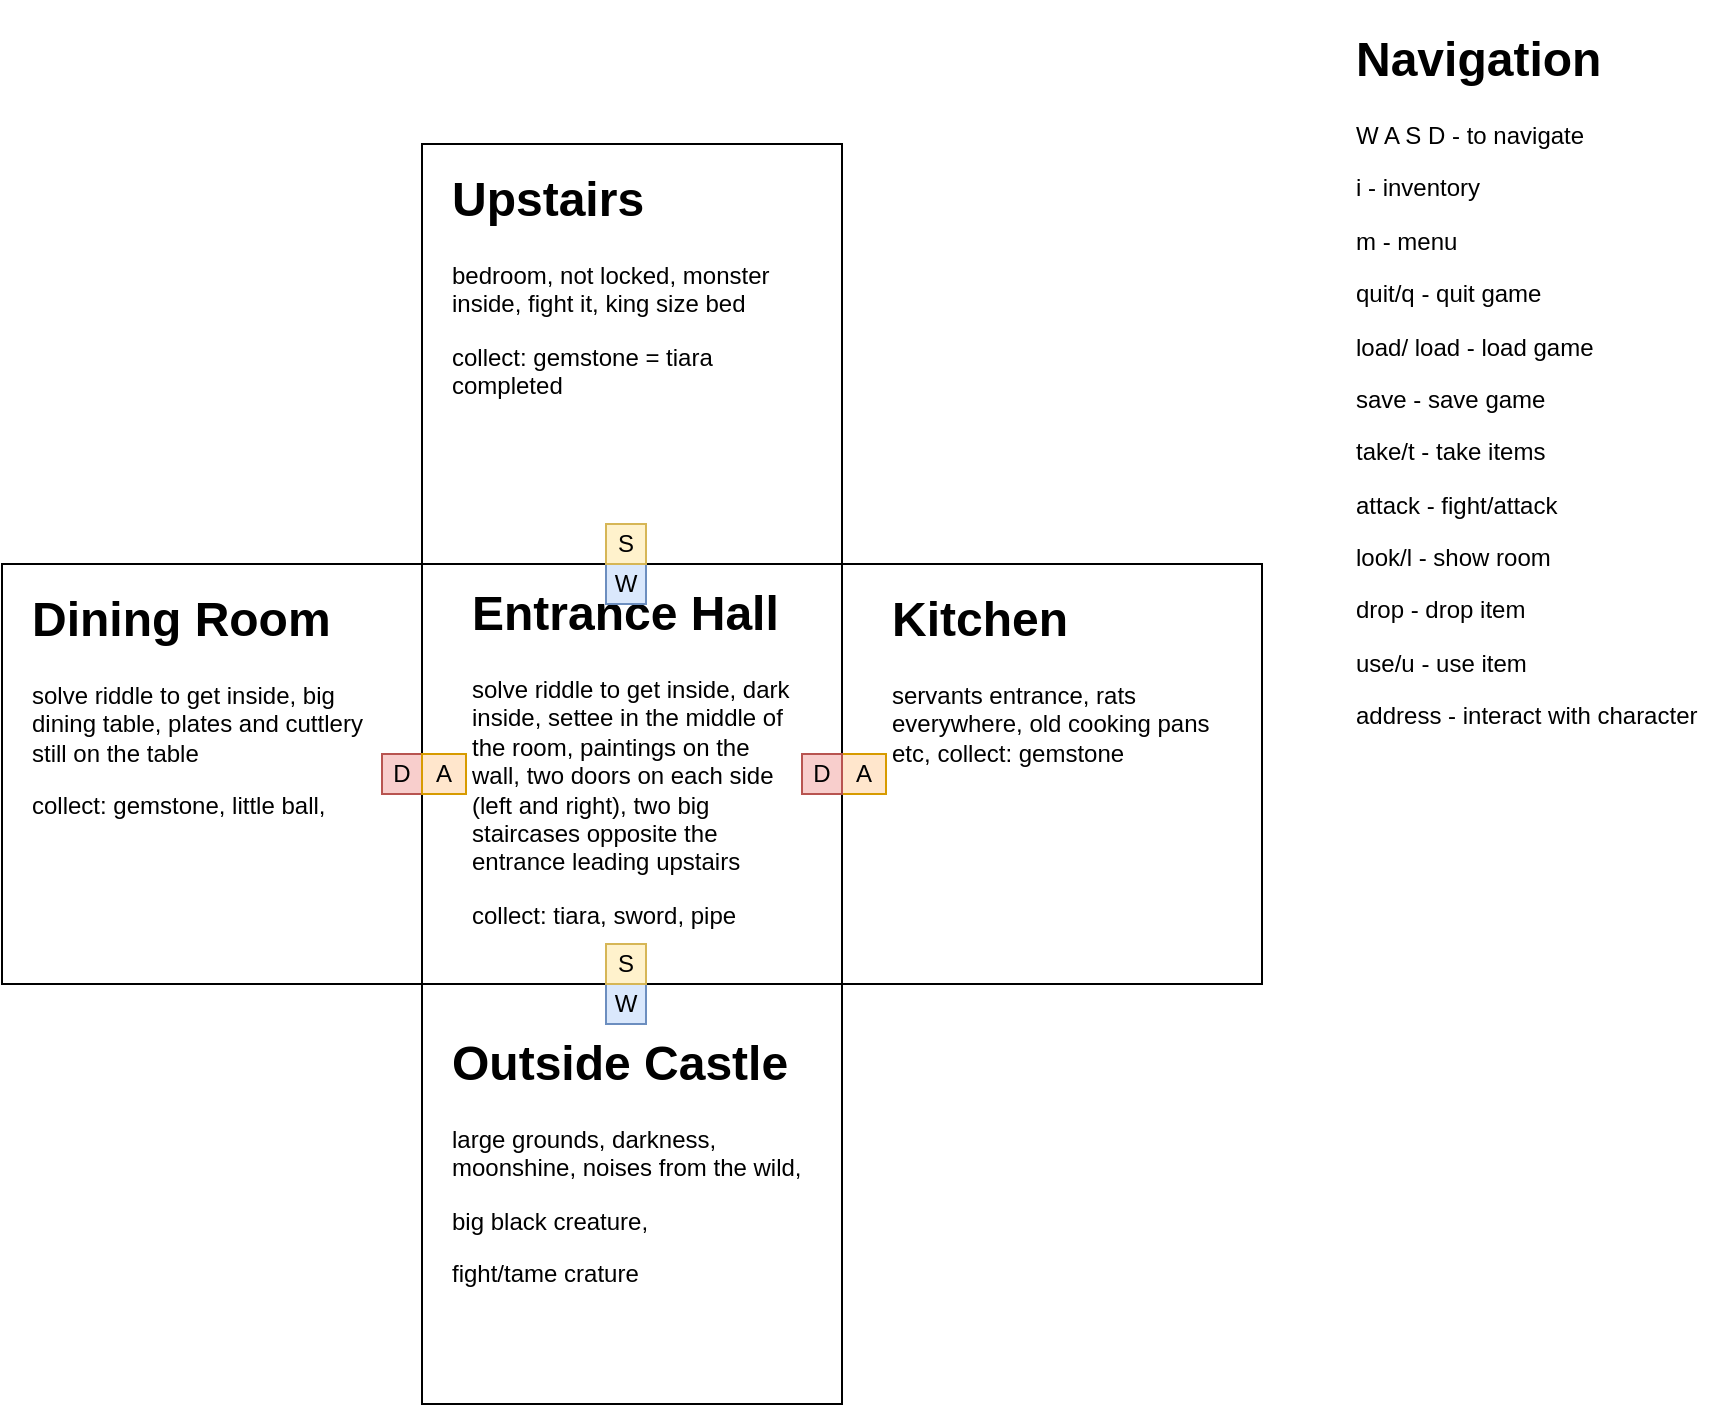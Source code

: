 <mxfile version="12.6.5" type="device" pages="7"><diagram id="w9nr_CO7LXqZn05ulUtz" name="map"><mxGraphModel dx="865" dy="1353" grid="1" gridSize="10" guides="1" tooltips="1" connect="1" arrows="1" fold="1" page="1" pageScale="1" pageWidth="1169" pageHeight="827" math="0" shadow="0"><root><mxCell id="0"/><mxCell id="1" parent="0"/><mxCell id="T1eH9kG26qGbAv-Aguga-1" value="" style="whiteSpace=wrap;html=1;aspect=fixed;" parent="1" vertex="1"><mxGeometry x="268" y="202" width="210" height="210" as="geometry"/></mxCell><mxCell id="T1eH9kG26qGbAv-Aguga-3" value="" style="whiteSpace=wrap;html=1;aspect=fixed;" parent="1" vertex="1"><mxGeometry x="478" y="202" width="210" height="210" as="geometry"/></mxCell><mxCell id="T1eH9kG26qGbAv-Aguga-4" value="" style="whiteSpace=wrap;html=1;aspect=fixed;" parent="1" vertex="1"><mxGeometry x="688" y="202" width="210" height="210" as="geometry"/></mxCell><mxCell id="T1eH9kG26qGbAv-Aguga-5" value="" style="whiteSpace=wrap;html=1;aspect=fixed;" parent="1" vertex="1"><mxGeometry x="478" y="-8" width="210" height="210" as="geometry"/></mxCell><mxCell id="T1eH9kG26qGbAv-Aguga-6" value="" style="whiteSpace=wrap;html=1;aspect=fixed;" parent="1" vertex="1"><mxGeometry x="478" y="412" width="210" height="210" as="geometry"/></mxCell><mxCell id="T1eH9kG26qGbAv-Aguga-13" value="&lt;h1&gt;Kitchen&lt;/h1&gt;&lt;p&gt;servants entrance, rats everywhere, old cooking pans etc,&amp;nbsp;&lt;span&gt;collect: gemstone&lt;/span&gt;&lt;/p&gt;" style="text;html=1;strokeColor=none;fillColor=none;spacing=5;spacingTop=-20;whiteSpace=wrap;overflow=hidden;rounded=0;" parent="1" vertex="1"><mxGeometry x="708" y="210" width="190" height="190" as="geometry"/></mxCell><mxCell id="T1eH9kG26qGbAv-Aguga-14" value="&lt;p style=&quot;line-height: 70%&quot;&gt;&lt;/p&gt;&lt;h1&gt;Entrance Hall&lt;/h1&gt;&lt;p&gt;solve riddle to get inside, dark inside, settee in the middle of the room, paintings on the wall, two doors on each side (left and right), two big staircases opposite the entrance leading upstairs&lt;/p&gt;&lt;p&gt;collect: tiara, sword, pipe&amp;nbsp;&lt;/p&gt;&lt;p&gt;&lt;/p&gt;" style="text;html=1;strokeColor=none;fillColor=none;spacing=5;spacingTop=-20;whiteSpace=wrap;overflow=hidden;rounded=0;" parent="1" vertex="1"><mxGeometry x="498" y="207" width="172" height="190" as="geometry"/></mxCell><mxCell id="T1eH9kG26qGbAv-Aguga-15" value="&lt;h1&gt;Outside Castle&lt;/h1&gt;&lt;p&gt;large grounds, darkness, moonshine, noises from the wild,&amp;nbsp;&lt;/p&gt;big black creature,&lt;p&gt;fight/tame crature&lt;br&gt;&lt;/p&gt;" style="text;html=1;strokeColor=none;fillColor=none;spacing=5;spacingTop=-20;whiteSpace=wrap;overflow=hidden;rounded=0;" parent="1" vertex="1"><mxGeometry x="488" y="432" width="190" height="158" as="geometry"/></mxCell><mxCell id="T1eH9kG26qGbAv-Aguga-16" value="&lt;h1&gt;Dining Room&lt;/h1&gt;&lt;p&gt;solve riddle to get inside, big dining table, plates and cuttlery still on the table&lt;/p&gt;&lt;p&gt;collect: gemstone, little ball,&amp;nbsp;&lt;/p&gt;" style="text;html=1;strokeColor=none;fillColor=none;spacing=5;spacingTop=-20;whiteSpace=wrap;overflow=hidden;rounded=0;" parent="1" vertex="1"><mxGeometry x="278" y="210" width="190" height="170" as="geometry"/></mxCell><mxCell id="GwyjqjwHnqIbUfjgRYJF-3" value="&lt;h1&gt;Upstairs&lt;/h1&gt;&lt;p&gt;bedroom, not locked, monster inside, fight it, king size bed&amp;nbsp;&lt;/p&gt;&lt;p&gt;collect: gemstone = tiara completed&lt;br&gt;&lt;/p&gt;" style="text;html=1;strokeColor=none;fillColor=none;spacing=5;spacingTop=-20;whiteSpace=wrap;overflow=hidden;rounded=0;" parent="1" vertex="1"><mxGeometry x="488" width="190" height="190" as="geometry"/></mxCell><mxCell id="gLj-vqdEMgls_LEOUX3j-1" value="&lt;h1&gt;Navigation&lt;/h1&gt;&lt;p&gt;W A S D - to navigate&lt;/p&gt;&lt;p&gt;i - inventory&lt;/p&gt;&lt;p&gt;m - menu&lt;/p&gt;&lt;p&gt;quit/q - quit game&lt;/p&gt;&lt;p&gt;load/ load - load game&lt;/p&gt;&lt;p&gt;save - save game&lt;/p&gt;&lt;p&gt;take/t - take items&lt;/p&gt;&lt;p&gt;&lt;span&gt;attack - fight/attack&lt;/span&gt;&lt;br&gt;&lt;/p&gt;&lt;p&gt;look/l - show room&lt;/p&gt;&lt;p&gt;drop - drop item&lt;/p&gt;&lt;p&gt;use/u - use item&lt;/p&gt;&lt;p&gt;address - interact with character&lt;/p&gt;" style="text;html=1;strokeColor=none;fillColor=none;spacing=5;spacingTop=-20;whiteSpace=wrap;overflow=hidden;rounded=0;" parent="1" vertex="1"><mxGeometry x="940" y="-70" width="190" height="460" as="geometry"/></mxCell><mxCell id="KTmywBMUyPsbPzPncPeo-1" value="W" style="text;html=1;strokeColor=#6c8ebf;fillColor=#dae8fc;align=center;verticalAlign=middle;whiteSpace=wrap;rounded=0;" parent="1" vertex="1"><mxGeometry x="570" y="412" width="20" height="20" as="geometry"/></mxCell><mxCell id="KTmywBMUyPsbPzPncPeo-2" value="S" style="text;html=1;strokeColor=#d6b656;fillColor=#fff2cc;align=center;verticalAlign=middle;whiteSpace=wrap;rounded=0;" parent="1" vertex="1"><mxGeometry x="570" y="392" width="20" height="20" as="geometry"/></mxCell><mxCell id="KTmywBMUyPsbPzPncPeo-3" value="A" style="text;html=1;strokeColor=#d79b00;fillColor=#ffe6cc;align=center;verticalAlign=middle;whiteSpace=wrap;rounded=0;" parent="1" vertex="1"><mxGeometry x="688" y="297" width="22" height="20" as="geometry"/></mxCell><mxCell id="KTmywBMUyPsbPzPncPeo-4" value="D" style="text;html=1;strokeColor=#b85450;fillColor=#f8cecc;align=center;verticalAlign=middle;whiteSpace=wrap;rounded=0;" parent="1" vertex="1"><mxGeometry x="458" y="297" width="20" height="20" as="geometry"/></mxCell><mxCell id="KTmywBMUyPsbPzPncPeo-5" value="A" style="text;html=1;strokeColor=#d79b00;fillColor=#ffe6cc;align=center;verticalAlign=middle;whiteSpace=wrap;rounded=0;" parent="1" vertex="1"><mxGeometry x="478" y="297" width="22" height="20" as="geometry"/></mxCell><mxCell id="KTmywBMUyPsbPzPncPeo-6" value="D" style="text;html=1;strokeColor=#b85450;fillColor=#f8cecc;align=center;verticalAlign=middle;whiteSpace=wrap;rounded=0;" parent="1" vertex="1"><mxGeometry x="668" y="297" width="20" height="20" as="geometry"/></mxCell><mxCell id="KTmywBMUyPsbPzPncPeo-7" value="W" style="text;html=1;strokeColor=#6c8ebf;fillColor=#dae8fc;align=center;verticalAlign=middle;whiteSpace=wrap;rounded=0;" parent="1" vertex="1"><mxGeometry x="570" y="202" width="20" height="20" as="geometry"/></mxCell><mxCell id="KTmywBMUyPsbPzPncPeo-8" value="S" style="text;html=1;strokeColor=#d6b656;fillColor=#fff2cc;align=center;verticalAlign=middle;whiteSpace=wrap;rounded=0;" parent="1" vertex="1"><mxGeometry x="570" y="182" width="20" height="20" as="geometry"/></mxCell></root></mxGraphModel></diagram><diagram id="n-a2XNHwTAbHyB_Py8G8" name="usecase"><mxGraphModel dx="1483" dy="901" grid="1" gridSize="10" guides="1" tooltips="1" connect="1" arrows="1" fold="1" page="1" pageScale="1" pageWidth="1169" pageHeight="827" math="0" shadow="0"><root><mxCell id="Fn4qY8mfcq5fGtmqjhqT-0"/><mxCell id="Fn4qY8mfcq5fGtmqjhqT-1" parent="Fn4qY8mfcq5fGtmqjhqT-0"/><mxCell id="Fn4qY8mfcq5fGtmqjhqT-7" value="" style="rounded=0;whiteSpace=wrap;html=1;gradientColor=#ffffff;" parent="Fn4qY8mfcq5fGtmqjhqT-1" vertex="1"><mxGeometry x="280" y="160" width="690" height="740" as="geometry"/></mxCell><mxCell id="Fn4qY8mfcq5fGtmqjhqT-11" style="edgeStyle=entityRelationEdgeStyle;rounded=0;orthogonalLoop=1;jettySize=auto;html=1;endArrow=none;endFill=0;" parent="Fn4qY8mfcq5fGtmqjhqT-1" source="Fn4qY8mfcq5fGtmqjhqT-3" target="Fn4qY8mfcq5fGtmqjhqT-10" edge="1"><mxGeometry relative="1" as="geometry"/></mxCell><mxCell id="Fn4qY8mfcq5fGtmqjhqT-15" style="edgeStyle=entityRelationEdgeStyle;rounded=0;orthogonalLoop=1;jettySize=auto;html=1;endArrow=none;endFill=0;" parent="Fn4qY8mfcq5fGtmqjhqT-1" source="Fn4qY8mfcq5fGtmqjhqT-3" target="Fn4qY8mfcq5fGtmqjhqT-12" edge="1"><mxGeometry relative="1" as="geometry"/></mxCell><mxCell id="Fn4qY8mfcq5fGtmqjhqT-16" style="edgeStyle=entityRelationEdgeStyle;rounded=0;orthogonalLoop=1;jettySize=auto;html=1;endArrow=none;endFill=0;" parent="Fn4qY8mfcq5fGtmqjhqT-1" source="Fn4qY8mfcq5fGtmqjhqT-3" target="Fn4qY8mfcq5fGtmqjhqT-14" edge="1"><mxGeometry relative="1" as="geometry"/></mxCell><mxCell id="Fn4qY8mfcq5fGtmqjhqT-18" style="edgeStyle=entityRelationEdgeStyle;rounded=0;orthogonalLoop=1;jettySize=auto;html=1;endArrow=none;endFill=0;" parent="Fn4qY8mfcq5fGtmqjhqT-1" source="Fn4qY8mfcq5fGtmqjhqT-3" target="Fn4qY8mfcq5fGtmqjhqT-17" edge="1"><mxGeometry relative="1" as="geometry"/></mxCell><mxCell id="Fn4qY8mfcq5fGtmqjhqT-20" style="edgeStyle=entityRelationEdgeStyle;rounded=0;orthogonalLoop=1;jettySize=auto;html=1;endArrow=none;endFill=0;" parent="Fn4qY8mfcq5fGtmqjhqT-1" source="Fn4qY8mfcq5fGtmqjhqT-3" target="Fn4qY8mfcq5fGtmqjhqT-19" edge="1"><mxGeometry relative="1" as="geometry"/></mxCell><mxCell id="Fn4qY8mfcq5fGtmqjhqT-25" style="edgeStyle=entityRelationEdgeStyle;rounded=0;orthogonalLoop=1;jettySize=auto;html=1;endArrow=none;endFill=0;" parent="Fn4qY8mfcq5fGtmqjhqT-1" source="Fn4qY8mfcq5fGtmqjhqT-3" target="Fn4qY8mfcq5fGtmqjhqT-24" edge="1"><mxGeometry relative="1" as="geometry"/></mxCell><mxCell id="Fn4qY8mfcq5fGtmqjhqT-27" style="edgeStyle=entityRelationEdgeStyle;rounded=0;orthogonalLoop=1;jettySize=auto;html=1;endArrow=none;endFill=0;" parent="Fn4qY8mfcq5fGtmqjhqT-1" target="Fn4qY8mfcq5fGtmqjhqT-26" edge="1"><mxGeometry relative="1" as="geometry"><mxPoint x="210" y="413" as="sourcePoint"/></mxGeometry></mxCell><mxCell id="Fn4qY8mfcq5fGtmqjhqT-31" style="edgeStyle=entityRelationEdgeStyle;rounded=0;orthogonalLoop=1;jettySize=auto;html=1;endArrow=none;endFill=0;" parent="Fn4qY8mfcq5fGtmqjhqT-1" source="Fn4qY8mfcq5fGtmqjhqT-3" target="Fn4qY8mfcq5fGtmqjhqT-30" edge="1"><mxGeometry relative="1" as="geometry"/></mxCell><mxCell id="8F8erz9dQ1bydhiKCU58-5" style="edgeStyle=entityRelationEdgeStyle;rounded=0;orthogonalLoop=1;jettySize=auto;html=1;startArrow=none;startFill=0;endArrow=none;endFill=0;" edge="1" parent="Fn4qY8mfcq5fGtmqjhqT-1" source="Fn4qY8mfcq5fGtmqjhqT-3" target="8F8erz9dQ1bydhiKCU58-4"><mxGeometry relative="1" as="geometry"/></mxCell><mxCell id="Fn4qY8mfcq5fGtmqjhqT-3" value="Actor" style="shape=umlActor;verticalLabelPosition=bottom;labelBackgroundColor=#ffffff;verticalAlign=top;html=1;" parent="Fn4qY8mfcq5fGtmqjhqT-1" vertex="1"><mxGeometry x="180" y="383.29" width="30" height="60" as="geometry"/></mxCell><mxCell id="Fn4qY8mfcq5fGtmqjhqT-9" value="System: Text Adveture" style="text;html=1;strokeColor=none;fillColor=none;align=center;verticalAlign=middle;whiteSpace=wrap;rounded=0;" parent="Fn4qY8mfcq5fGtmqjhqT-1" vertex="1"><mxGeometry x="280" y="160" width="130" height="20" as="geometry"/></mxCell><mxCell id="Fn4qY8mfcq5fGtmqjhqT-10" value="navigate/ change rooms" style="ellipse;whiteSpace=wrap;html=1;" parent="Fn4qY8mfcq5fGtmqjhqT-1" vertex="1"><mxGeometry x="290" y="200" width="140" height="70" as="geometry"/></mxCell><mxCell id="Fn4qY8mfcq5fGtmqjhqT-12" value="take items" style="ellipse;whiteSpace=wrap;html=1;" parent="Fn4qY8mfcq5fGtmqjhqT-1" vertex="1"><mxGeometry x="470" y="220" width="140" height="70" as="geometry"/></mxCell><mxCell id="Fn4qY8mfcq5fGtmqjhqT-14" value="use items" style="ellipse;whiteSpace=wrap;html=1;gradientColor=#ffffff;" parent="Fn4qY8mfcq5fGtmqjhqT-1" vertex="1"><mxGeometry x="514.29" y="320.0" width="140" height="70" as="geometry"/></mxCell><mxCell id="Fn4qY8mfcq5fGtmqjhqT-23" style="edgeStyle=entityRelationEdgeStyle;rounded=0;orthogonalLoop=1;jettySize=auto;html=1;endArrow=open;endFill=0;dashed=1;" parent="Fn4qY8mfcq5fGtmqjhqT-1" source="Fn4qY8mfcq5fGtmqjhqT-17" target="Fn4qY8mfcq5fGtmqjhqT-22" edge="1"><mxGeometry relative="1" as="geometry"/></mxCell><mxCell id="Fn4qY8mfcq5fGtmqjhqT-17" value="start game" style="ellipse;whiteSpace=wrap;html=1;" parent="Fn4qY8mfcq5fGtmqjhqT-1" vertex="1"><mxGeometry x="410" y="390" width="140" height="70" as="geometry"/></mxCell><mxCell id="Fn4qY8mfcq5fGtmqjhqT-19" value="save game" style="ellipse;whiteSpace=wrap;html=1;" parent="Fn4qY8mfcq5fGtmqjhqT-1" vertex="1"><mxGeometry x="560" y="460" width="140" height="70" as="geometry"/></mxCell><mxCell id="Fn4qY8mfcq5fGtmqjhqT-22" value="load game" style="ellipse;whiteSpace=wrap;html=1;" parent="Fn4qY8mfcq5fGtmqjhqT-1" vertex="1"><mxGeometry x="660" y="400" width="100" height="50" as="geometry"/></mxCell><mxCell id="8F8erz9dQ1bydhiKCU58-2" style="edgeStyle=entityRelationEdgeStyle;rounded=0;orthogonalLoop=1;jettySize=auto;html=1;startArrow=none;startFill=0;endArrow=open;endFill=0;dashed=1;" edge="1" parent="Fn4qY8mfcq5fGtmqjhqT-1" source="Fn4qY8mfcq5fGtmqjhqT-24" target="8F8erz9dQ1bydhiKCU58-0"><mxGeometry relative="1" as="geometry"/></mxCell><mxCell id="8F8erz9dQ1bydhiKCU58-3" style="edgeStyle=entityRelationEdgeStyle;rounded=0;orthogonalLoop=1;jettySize=auto;html=1;dashed=1;startArrow=none;startFill=0;endArrow=open;endFill=0;" edge="1" parent="Fn4qY8mfcq5fGtmqjhqT-1" source="Fn4qY8mfcq5fGtmqjhqT-24" target="8F8erz9dQ1bydhiKCU58-1"><mxGeometry relative="1" as="geometry"/></mxCell><mxCell id="Fn4qY8mfcq5fGtmqjhqT-24" value="interact with people/creatures" style="ellipse;whiteSpace=wrap;html=1;" parent="Fn4qY8mfcq5fGtmqjhqT-1" vertex="1"><mxGeometry x="464.29" y="530" width="140" height="70" as="geometry"/></mxCell><mxCell id="Fn4qY8mfcq5fGtmqjhqT-33" style="edgeStyle=entityRelationEdgeStyle;rounded=0;orthogonalLoop=1;jettySize=auto;html=1;endArrow=openThin;endFill=0;dashed=1;" parent="Fn4qY8mfcq5fGtmqjhqT-1" source="Fn4qY8mfcq5fGtmqjhqT-26" target="Fn4qY8mfcq5fGtmqjhqT-32" edge="1"><mxGeometry relative="1" as="geometry"/></mxCell><mxCell id="Fn4qY8mfcq5fGtmqjhqT-36" style="edgeStyle=entityRelationEdgeStyle;rounded=0;orthogonalLoop=1;jettySize=auto;html=1;entryX=0;entryY=0.5;entryDx=0;entryDy=0;dashed=1;endArrow=open;endFill=0;" parent="Fn4qY8mfcq5fGtmqjhqT-1" source="Fn4qY8mfcq5fGtmqjhqT-26" target="Fn4qY8mfcq5fGtmqjhqT-35" edge="1"><mxGeometry relative="1" as="geometry"/></mxCell><mxCell id="Fn4qY8mfcq5fGtmqjhqT-38" style="edgeStyle=entityRelationEdgeStyle;rounded=0;orthogonalLoop=1;jettySize=auto;html=1;entryX=0;entryY=0.5;entryDx=0;entryDy=0;dashed=1;endArrow=open;endFill=0;" parent="Fn4qY8mfcq5fGtmqjhqT-1" source="Fn4qY8mfcq5fGtmqjhqT-26" target="Fn4qY8mfcq5fGtmqjhqT-37" edge="1"><mxGeometry relative="1" as="geometry"/></mxCell><mxCell id="Fn4qY8mfcq5fGtmqjhqT-26" value="display menu" style="ellipse;whiteSpace=wrap;html=1;" parent="Fn4qY8mfcq5fGtmqjhqT-1" vertex="1"><mxGeometry x="350" y="600" width="140" height="70" as="geometry"/></mxCell><mxCell id="Fn4qY8mfcq5fGtmqjhqT-40" style="edgeStyle=entityRelationEdgeStyle;rounded=0;orthogonalLoop=1;jettySize=auto;html=1;entryX=0;entryY=0.5;entryDx=0;entryDy=0;dashed=1;endArrow=open;endFill=0;" parent="Fn4qY8mfcq5fGtmqjhqT-1" source="Fn4qY8mfcq5fGtmqjhqT-30" target="Fn4qY8mfcq5fGtmqjhqT-39" edge="1"><mxGeometry relative="1" as="geometry"/></mxCell><mxCell id="Fn4qY8mfcq5fGtmqjhqT-30" value="display inventory" style="ellipse;whiteSpace=wrap;html=1;" parent="Fn4qY8mfcq5fGtmqjhqT-1" vertex="1"><mxGeometry x="340" y="720" width="140" height="70" as="geometry"/></mxCell><mxCell id="Fn4qY8mfcq5fGtmqjhqT-32" value="quit game" style="ellipse;whiteSpace=wrap;html=1;" parent="Fn4qY8mfcq5fGtmqjhqT-1" vertex="1"><mxGeometry x="604.29" y="590" width="105.71" height="40" as="geometry"/></mxCell><mxCell id="Fn4qY8mfcq5fGtmqjhqT-35" value="save game" style="ellipse;whiteSpace=wrap;html=1;" parent="Fn4qY8mfcq5fGtmqjhqT-1" vertex="1"><mxGeometry x="604.29" y="650" width="105.71" height="40" as="geometry"/></mxCell><mxCell id="Fn4qY8mfcq5fGtmqjhqT-37" value="continue" style="ellipse;whiteSpace=wrap;html=1;" parent="Fn4qY8mfcq5fGtmqjhqT-1" vertex="1"><mxGeometry x="604.29" y="710" width="105.71" height="40" as="geometry"/></mxCell><mxCell id="Fn4qY8mfcq5fGtmqjhqT-39" value="use item" style="ellipse;whiteSpace=wrap;html=1;" parent="Fn4qY8mfcq5fGtmqjhqT-1" vertex="1"><mxGeometry x="560" y="780" width="105.71" height="40" as="geometry"/></mxCell><mxCell id="8F8erz9dQ1bydhiKCU58-0" value="fight" style="ellipse;whiteSpace=wrap;html=1;" vertex="1" parent="Fn4qY8mfcq5fGtmqjhqT-1"><mxGeometry x="790" y="520" width="105.71" height="40" as="geometry"/></mxCell><mxCell id="8F8erz9dQ1bydhiKCU58-1" value="talk to" style="ellipse;whiteSpace=wrap;html=1;" vertex="1" parent="Fn4qY8mfcq5fGtmqjhqT-1"><mxGeometry x="800" y="570" width="105.71" height="40" as="geometry"/></mxCell><mxCell id="8F8erz9dQ1bydhiKCU58-4" value="drop items" style="ellipse;whiteSpace=wrap;html=1;" vertex="1" parent="Fn4qY8mfcq5fGtmqjhqT-1"><mxGeometry x="665.71" y="250" width="140" height="70" as="geometry"/></mxCell></root></mxGraphModel></diagram><diagram id="PVLo-HOmUisARBPfRsxT" name="class"><mxGraphModel dx="3245" dy="2089" grid="1" gridSize="10" guides="1" tooltips="1" connect="1" arrows="1" fold="1" page="1" pageScale="1" pageWidth="1169" pageHeight="827" math="0" shadow="0"><root><mxCell id="nQv-gX6mVn2VLJbECf6E-0"/><mxCell id="nQv-gX6mVn2VLJbECf6E-1" parent="nQv-gX6mVn2VLJbECf6E-0"/><mxCell id="nQv-gX6mVn2VLJbECf6E-2" value="Item" style="swimlane;fontStyle=1;align=center;verticalAlign=top;childLayout=stackLayout;horizontal=1;startSize=26;horizontalStack=0;resizeParent=1;resizeParentMax=0;resizeLast=0;collapsible=1;marginBottom=0;gradientColor=#ffffff;" parent="nQv-gX6mVn2VLJbECf6E-1" vertex="1"><mxGeometry x="-50" y="330" width="160" height="80" as="geometry"/></mxCell><mxCell id="nQv-gX6mVn2VLJbECf6E-3" value="+ name: string&#10;+ type: string&#10;+ id: int" style="text;strokeColor=none;fillColor=none;align=left;verticalAlign=top;spacingLeft=4;spacingRight=4;overflow=hidden;rotatable=0;points=[[0,0.5],[1,0.5]];portConstraint=eastwest;" parent="nQv-gX6mVn2VLJbECf6E-2" vertex="1"><mxGeometry y="26" width="160" height="54" as="geometry"/></mxCell><mxCell id="nQv-gX6mVn2VLJbECf6E-6" value="Opponent" style="swimlane;fontStyle=1;align=center;verticalAlign=top;childLayout=stackLayout;horizontal=1;startSize=26;horizontalStack=0;resizeParent=1;resizeParentMax=0;resizeLast=0;collapsible=1;marginBottom=0;gradientColor=#ffffff;" parent="nQv-gX6mVn2VLJbECf6E-1" vertex="1"><mxGeometry x="460" y="76" width="160" height="150" as="geometry"/></mxCell><mxCell id="nQv-gX6mVn2VLJbECf6E-7" value="+ description: string&#10;+ isFriendly: bool&#10;+ level: int&#10;" style="text;strokeColor=none;fillColor=none;align=left;verticalAlign=top;spacingLeft=4;spacingRight=4;overflow=hidden;rotatable=0;points=[[0,0.5],[1,0.5]];portConstraint=eastwest;" parent="nQv-gX6mVn2VLJbECf6E-6" vertex="1"><mxGeometry y="26" width="160" height="54" as="geometry"/></mxCell><mxCell id="nQv-gX6mVn2VLJbECf6E-8" value="" style="line;strokeWidth=1;fillColor=none;align=left;verticalAlign=middle;spacingTop=-1;spacingLeft=3;spacingRight=3;rotatable=0;labelPosition=right;points=[];portConstraint=eastwest;" parent="nQv-gX6mVn2VLJbECf6E-6" vertex="1"><mxGeometry y="80" width="160" height="8" as="geometry"/></mxCell><mxCell id="nQv-gX6mVn2VLJbECf6E-9" value="+ Attack(player): player&#10;+ DropItem(item): void&#10;+ Interact(Player): player&#10;" style="text;strokeColor=none;fillColor=none;align=left;verticalAlign=top;spacingLeft=4;spacingRight=4;overflow=hidden;rotatable=0;points=[[0,0.5],[1,0.5]];portConstraint=eastwest;" parent="nQv-gX6mVn2VLJbECf6E-6" vertex="1"><mxGeometry y="88" width="160" height="62" as="geometry"/></mxCell><mxCell id="OoMdEZ_1PmlsHMm-9fuj-20" style="edgeStyle=orthogonalEdgeStyle;rounded=0;orthogonalLoop=1;jettySize=auto;html=1;startArrow=none;startFill=0;endArrow=diamond;endFill=0;" parent="nQv-gX6mVn2VLJbECf6E-1" source="nQv-gX6mVn2VLJbECf6E-10" target="nv6QmyrR6VHBPSsjF_e--1" edge="1"><mxGeometry relative="1" as="geometry"/></mxCell><mxCell id="OoMdEZ_1PmlsHMm-9fuj-22" style="edgeStyle=orthogonalEdgeStyle;rounded=0;orthogonalLoop=1;jettySize=auto;html=1;entryX=0.5;entryY=0;entryDx=0;entryDy=0;startArrow=diamond;startFill=0;endArrow=none;endFill=0;" parent="nQv-gX6mVn2VLJbECf6E-1" source="nQv-gX6mVn2VLJbECf6E-10" target="nQv-gX6mVn2VLJbECf6E-2" edge="1"><mxGeometry relative="1" as="geometry"/></mxCell><mxCell id="nQv-gX6mVn2VLJbECf6E-10" value="inventory" style="swimlane;fontStyle=1;align=center;verticalAlign=top;childLayout=stackLayout;horizontal=1;startSize=26;horizontalStack=0;resizeParent=1;resizeParentMax=0;resizeLast=0;collapsible=1;marginBottom=0;gradientColor=#ffffff;" parent="nQv-gX6mVn2VLJbECf6E-1" vertex="1"><mxGeometry x="-50" y="88" width="160" height="126" as="geometry"/></mxCell><mxCell id="nQv-gX6mVn2VLJbECf6E-11" value="+ itemsList: items{}" style="text;strokeColor=none;fillColor=none;align=left;verticalAlign=top;spacingLeft=4;spacingRight=4;overflow=hidden;rotatable=0;points=[[0,0.5],[1,0.5]];portConstraint=eastwest;" parent="nQv-gX6mVn2VLJbECf6E-10" vertex="1"><mxGeometry y="26" width="160" height="24" as="geometry"/></mxCell><mxCell id="nQv-gX6mVn2VLJbECf6E-12" value="" style="line;strokeWidth=1;fillColor=none;align=left;verticalAlign=middle;spacingTop=-1;spacingLeft=3;spacingRight=3;rotatable=0;labelPosition=right;points=[];portConstraint=eastwest;" parent="nQv-gX6mVn2VLJbECf6E-10" vertex="1"><mxGeometry y="50" width="160" height="18" as="geometry"/></mxCell><mxCell id="nQv-gX6mVn2VLJbECf6E-13" value="+ addItem(item): item&#10;+ removeItem(item): item&#10;+ combineItem(item): item" style="text;strokeColor=none;fillColor=none;align=left;verticalAlign=top;spacingLeft=4;spacingRight=4;overflow=hidden;rotatable=0;points=[[0,0.5],[1,0.5]];portConstraint=eastwest;" parent="nQv-gX6mVn2VLJbECf6E-10" vertex="1"><mxGeometry y="68" width="160" height="58" as="geometry"/></mxCell><mxCell id="nQv-gX6mVn2VLJbECf6E-14" value="room" style="swimlane;fontStyle=1;align=center;verticalAlign=top;childLayout=stackLayout;horizontal=1;startSize=26;horizontalStack=0;resizeParent=1;resizeParentMax=0;resizeLast=0;collapsible=1;marginBottom=0;gradientColor=#ffffff;" parent="nQv-gX6mVn2VLJbECf6E-1" vertex="1"><mxGeometry x="740" y="260" width="207" height="200" as="geometry"/></mxCell><mxCell id="nQv-gX6mVn2VLJbECf6E-15" value="+ name: string&#10;+ description: string&#10;+ position: int&#10;+ doors: List&lt;Door&gt;&#10;+ itemsInRoom: List&lt;Item&gt;&#10;+ opponents: List&lt;Opponent&gt;&#10;- nextRoom: room" style="text;strokeColor=none;fillColor=none;align=left;verticalAlign=top;spacingLeft=4;spacingRight=4;overflow=hidden;rotatable=0;points=[[0,0.5],[1,0.5]];portConstraint=eastwest;" parent="nQv-gX6mVn2VLJbECf6E-14" vertex="1"><mxGeometry y="26" width="207" height="124" as="geometry"/></mxCell><mxCell id="nQv-gX6mVn2VLJbECf6E-16" value="" style="line;strokeWidth=1;fillColor=none;align=left;verticalAlign=middle;spacingTop=-1;spacingLeft=3;spacingRight=3;rotatable=0;labelPosition=right;points=[];portConstraint=eastwest;" parent="nQv-gX6mVn2VLJbECf6E-14" vertex="1"><mxGeometry y="150" width="207" height="8" as="geometry"/></mxCell><mxCell id="nQv-gX6mVn2VLJbECf6E-17" value="+ Display(): void" style="text;strokeColor=none;fillColor=none;align=left;verticalAlign=top;spacingLeft=4;spacingRight=4;overflow=hidden;rotatable=0;points=[[0,0.5],[1,0.5]];portConstraint=eastwest;" parent="nQv-gX6mVn2VLJbECf6E-14" vertex="1"><mxGeometry y="158" width="207" height="42" as="geometry"/></mxCell><mxCell id="nQv-gX6mVn2VLJbECf6E-18" value="program" style="swimlane;fontStyle=1;align=center;verticalAlign=top;childLayout=stackLayout;horizontal=1;startSize=26;horizontalStack=0;resizeParent=1;resizeParentMax=0;resizeLast=0;collapsible=1;marginBottom=0;gradientColor=#ffffff;" parent="nQv-gX6mVn2VLJbECf6E-1" vertex="1"><mxGeometry x="1510" y="20" width="160" height="90" as="geometry"/></mxCell><mxCell id="nQv-gX6mVn2VLJbECf6E-19" value="+ game: Game" style="text;strokeColor=none;fillColor=none;align=left;verticalAlign=top;spacingLeft=4;spacingRight=4;overflow=hidden;rotatable=0;points=[[0,0.5],[1,0.5]];portConstraint=eastwest;" parent="nQv-gX6mVn2VLJbECf6E-18" vertex="1"><mxGeometry y="26" width="160" height="24" as="geometry"/></mxCell><mxCell id="nQv-gX6mVn2VLJbECf6E-20" value="" style="line;strokeWidth=1;fillColor=none;align=left;verticalAlign=middle;spacingTop=-1;spacingLeft=3;spacingRight=3;rotatable=0;labelPosition=right;points=[];portConstraint=eastwest;" parent="nQv-gX6mVn2VLJbECf6E-18" vertex="1"><mxGeometry y="50" width="160" height="8" as="geometry"/></mxCell><mxCell id="nQv-gX6mVn2VLJbECf6E-21" value="- LoadGame(): Game&#10;" style="text;strokeColor=none;fillColor=none;align=left;verticalAlign=top;spacingLeft=4;spacingRight=4;overflow=hidden;rotatable=0;points=[[0,0.5],[1,0.5]];portConstraint=eastwest;" parent="nQv-gX6mVn2VLJbECf6E-18" vertex="1"><mxGeometry y="58" width="160" height="32" as="geometry"/></mxCell><mxCell id="OoMdEZ_1PmlsHMm-9fuj-14" style="edgeStyle=orthogonalEdgeStyle;rounded=0;orthogonalLoop=1;jettySize=auto;html=1;endArrow=diamond;endFill=1;" parent="nQv-gX6mVn2VLJbECf6E-1" source="nQv-gX6mVn2VLJbECf6E-22" target="OoMdEZ_1PmlsHMm-9fuj-7" edge="1"><mxGeometry relative="1" as="geometry"/></mxCell><mxCell id="nQv-gX6mVn2VLJbECf6E-22" value="player" style="swimlane;fontStyle=1;align=center;verticalAlign=top;childLayout=stackLayout;horizontal=1;startSize=26;horizontalStack=0;resizeParent=1;resizeParentMax=0;resizeLast=0;collapsible=1;marginBottom=0;gradientColor=#ffffff;" parent="nQv-gX6mVn2VLJbECf6E-1" vertex="1"><mxGeometry x="740" y="-210" width="170" height="170" as="geometry"/></mxCell><mxCell id="nQv-gX6mVn2VLJbECf6E-23" value="+ isAlive: bool" style="text;strokeColor=none;fillColor=none;align=left;verticalAlign=top;spacingLeft=4;spacingRight=4;overflow=hidden;rotatable=0;points=[[0,0.5],[1,0.5]];portConstraint=eastwest;" parent="nQv-gX6mVn2VLJbECf6E-22" vertex="1"><mxGeometry y="26" width="170" height="34" as="geometry"/></mxCell><mxCell id="nQv-gX6mVn2VLJbECf6E-24" value="" style="line;strokeWidth=1;fillColor=none;align=left;verticalAlign=middle;spacingTop=-1;spacingLeft=3;spacingRight=3;rotatable=0;labelPosition=right;points=[];portConstraint=eastwest;" parent="nQv-gX6mVn2VLJbECf6E-22" vertex="1"><mxGeometry y="60" width="170" height="8" as="geometry"/></mxCell><mxCell id="nQv-gX6mVn2VLJbECf6E-25" value="+ TakeItem(item): void&#10;+ DropItem(item): void&#10;+ DisplayInventory(): void&#10;+ Attack(opponent): opponent&#10;+ Interact(opponent): void&#10;+ UseItem(string): void&#10;" style="text;strokeColor=none;fillColor=none;align=left;verticalAlign=top;spacingLeft=4;spacingRight=4;overflow=hidden;rotatable=0;points=[[0,0.5],[1,0.5]];portConstraint=eastwest;" parent="nQv-gX6mVn2VLJbECf6E-22" vertex="1"><mxGeometry y="68" width="170" height="102" as="geometry"/></mxCell><mxCell id="6HXccMqpp0kAuzREQt5l-0" value="menu" style="swimlane;fontStyle=1;align=center;verticalAlign=top;childLayout=stackLayout;horizontal=1;startSize=26;horizontalStack=0;resizeParent=1;resizeParentMax=0;resizeLast=0;collapsible=1;marginBottom=0;gradientColor=#ffffff;" parent="nQv-gX6mVn2VLJbECf6E-1" vertex="1"><mxGeometry x="1083.5" y="-160" width="160" height="70" as="geometry"/></mxCell><mxCell id="6HXccMqpp0kAuzREQt5l-3" value="+ Display(): void&#10;+ Save(Game): void&#10;" style="text;strokeColor=none;fillColor=none;align=left;verticalAlign=top;spacingLeft=4;spacingRight=4;overflow=hidden;rotatable=0;points=[[0,0.5],[1,0.5]];portConstraint=eastwest;" parent="6HXccMqpp0kAuzREQt5l-0" vertex="1"><mxGeometry y="26" width="160" height="44" as="geometry"/></mxCell><mxCell id="nv6QmyrR6VHBPSsjF_e--0" value="character" style="swimlane;fontStyle=1;align=center;verticalAlign=top;childLayout=stackLayout;horizontal=1;startSize=26;horizontalStack=0;resizeParent=1;resizeParentMax=0;resizeLast=0;collapsible=1;marginBottom=0;gradientColor=#ffffff;" parent="nQv-gX6mVn2VLJbECf6E-1" vertex="1"><mxGeometry x="180" y="-210" width="170" height="170" as="geometry"/></mxCell><mxCell id="nv6QmyrR6VHBPSsjF_e--1" value="+ name: string&#10;+ lives: int&#10;+ location: int&#10;+ inv: inventory&#10;+ isAlive: bool" style="text;strokeColor=none;fillColor=none;align=left;verticalAlign=top;spacingLeft=4;spacingRight=4;overflow=hidden;rotatable=0;points=[[0,0.5],[1,0.5]];portConstraint=eastwest;" parent="nv6QmyrR6VHBPSsjF_e--0" vertex="1"><mxGeometry y="26" width="170" height="74" as="geometry"/></mxCell><mxCell id="nv6QmyrR6VHBPSsjF_e--2" value="" style="line;strokeWidth=1;fillColor=none;align=left;verticalAlign=middle;spacingTop=-1;spacingLeft=3;spacingRight=3;rotatable=0;labelPosition=right;points=[];portConstraint=eastwest;" parent="nv6QmyrR6VHBPSsjF_e--0" vertex="1"><mxGeometry y="100" width="170" height="8" as="geometry"/></mxCell><mxCell id="nv6QmyrR6VHBPSsjF_e--3" value="+ TakeItem(item): void&#10;+ DropItem(item): void" style="text;strokeColor=none;fillColor=none;align=left;verticalAlign=top;spacingLeft=4;spacingRight=4;overflow=hidden;rotatable=0;points=[[0,0.5],[1,0.5]];portConstraint=eastwest;" parent="nv6QmyrR6VHBPSsjF_e--0" vertex="1"><mxGeometry y="108" width="170" height="62" as="geometry"/></mxCell><mxCell id="nv6QmyrR6VHBPSsjF_e--28" style="edgeStyle=orthogonalEdgeStyle;rounded=0;orthogonalLoop=1;jettySize=auto;html=1;entryX=0;entryY=0.25;entryDx=0;entryDy=0;startArrow=none;startFill=0;endArrow=diamond;endFill=0;" parent="nQv-gX6mVn2VLJbECf6E-1" source="nQv-gX6mVn2VLJbECf6E-7" target="nQv-gX6mVn2VLJbECf6E-14" edge="1"><mxGeometry relative="1" as="geometry"/></mxCell><mxCell id="1Ha2PSlMU_i1gdC2JMqG-0" value="door" style="swimlane;fontStyle=1;align=center;verticalAlign=top;childLayout=stackLayout;horizontal=1;startSize=26;horizontalStack=0;resizeParent=1;resizeParentMax=0;resizeLast=0;collapsible=1;marginBottom=0;gradientColor=#ffffff;" parent="nQv-gX6mVn2VLJbECf6E-1" vertex="1"><mxGeometry x="460" y="410" width="160" height="124" as="geometry"/></mxCell><mxCell id="1Ha2PSlMU_i1gdC2JMqG-1" value="+ riddle: List&lt;QuizElement&gt;&#10;+ locked: bool&#10;+ direction: string&#10;+ leadsTowards: string" style="text;strokeColor=none;fillColor=none;align=left;verticalAlign=top;spacingLeft=4;spacingRight=4;overflow=hidden;rotatable=0;points=[[0,0.5],[1,0.5]];portConstraint=eastwest;" parent="1Ha2PSlMU_i1gdC2JMqG-0" vertex="1"><mxGeometry y="26" width="160" height="64" as="geometry"/></mxCell><mxCell id="1Ha2PSlMU_i1gdC2JMqG-2" value="" style="line;strokeWidth=1;fillColor=none;align=left;verticalAlign=middle;spacingTop=-1;spacingLeft=3;spacingRight=3;rotatable=0;labelPosition=right;points=[];portConstraint=eastwest;" parent="1Ha2PSlMU_i1gdC2JMqG-0" vertex="1"><mxGeometry y="90" width="160" height="8" as="geometry"/></mxCell><mxCell id="1Ha2PSlMU_i1gdC2JMqG-3" value="+ Riddle(): bool" style="text;strokeColor=none;fillColor=none;align=left;verticalAlign=top;spacingLeft=4;spacingRight=4;overflow=hidden;rotatable=0;points=[[0,0.5],[1,0.5]];portConstraint=eastwest;" parent="1Ha2PSlMU_i1gdC2JMqG-0" vertex="1"><mxGeometry y="98" width="160" height="26" as="geometry"/></mxCell><mxCell id="1Ha2PSlMU_i1gdC2JMqG-4" style="edgeStyle=orthogonalEdgeStyle;rounded=0;orthogonalLoop=1;jettySize=auto;html=1;endArrow=diamond;endFill=1;startArrow=none;startFill=0;" parent="nQv-gX6mVn2VLJbECf6E-1" source="1Ha2PSlMU_i1gdC2JMqG-1" target="nQv-gX6mVn2VLJbECf6E-17" edge="1"><mxGeometry relative="1" as="geometry"/></mxCell><mxCell id="1Ha2PSlMU_i1gdC2JMqG-6" style="edgeStyle=orthogonalEdgeStyle;rounded=0;orthogonalLoop=1;jettySize=auto;html=1;endArrow=diamond;endFill=0;" parent="nQv-gX6mVn2VLJbECf6E-1" source="nQv-gX6mVn2VLJbECf6E-11" edge="1"><mxGeometry relative="1" as="geometry"><Array as="points"><mxPoint x="425" y="126"/><mxPoint x="425" y="310"/><mxPoint x="740" y="310"/></Array><mxPoint x="740" y="310" as="targetPoint"/></mxGeometry></mxCell><mxCell id="OoMdEZ_1PmlsHMm-9fuj-13" style="edgeStyle=orthogonalEdgeStyle;rounded=0;orthogonalLoop=1;jettySize=auto;html=1;entryX=0;entryY=0.5;entryDx=0;entryDy=0;endArrow=diamond;endFill=1;" parent="nQv-gX6mVn2VLJbECf6E-1" source="OoMdEZ_1PmlsHMm-9fuj-6" target="nQv-gX6mVn2VLJbECf6E-19" edge="1"><mxGeometry relative="1" as="geometry"><Array as="points"><mxPoint x="1320" y="58"/><mxPoint x="1320" y="58"/></Array></mxGeometry></mxCell><mxCell id="OoMdEZ_1PmlsHMm-9fuj-6" value="Game" style="swimlane;fontStyle=1;align=center;verticalAlign=top;childLayout=stackLayout;horizontal=1;startSize=26;horizontalStack=0;resizeParent=1;resizeParentMax=0;resizeLast=0;collapsible=1;marginBottom=0;gradientColor=#ffffff;" parent="nQv-gX6mVn2VLJbECf6E-1" vertex="1"><mxGeometry x="1060" y="-16" width="207" height="330" as="geometry"/></mxCell><mxCell id="OoMdEZ_1PmlsHMm-9fuj-7" value="+ rooms: List&lt;Room&gt;&#10;+ player: Player&#10;+ instruction: String&#10;+ menu: Menu&#10;+ currentRoom: Room&#10;+ gameOver: Bool&#10;+ won: Bool&#10;- thisOpponent: Opponent&#10;- thisDoor: Door" style="text;strokeColor=none;fillColor=none;align=left;verticalAlign=top;spacingLeft=4;spacingRight=4;overflow=hidden;rotatable=0;points=[[0,0.5],[1,0.5]];portConstraint=eastwest;" parent="OoMdEZ_1PmlsHMm-9fuj-6" vertex="1"><mxGeometry y="26" width="207" height="134" as="geometry"/></mxCell><mxCell id="OoMdEZ_1PmlsHMm-9fuj-8" value="" style="line;strokeWidth=1;fillColor=none;align=left;verticalAlign=middle;spacingTop=-1;spacingLeft=3;spacingRight=3;rotatable=0;labelPosition=right;points=[];portConstraint=eastwest;" parent="OoMdEZ_1PmlsHMm-9fuj-6" vertex="1"><mxGeometry y="160" width="207" height="8" as="geometry"/></mxCell><mxCell id="OoMdEZ_1PmlsHMm-9fuj-9" value="+ StartGame(): void&#10;+PlayGame(): void&#10;- PickItem(String): void&#10;- LeaveItem(String): void&#10;- Fight(String): void&#10;- ChangeRoom(String): void&#10;- OpponentChangeRoom(): void&#10;- ShowCommands(): void&#10;- SpeakTo(String): void&#10;- Winning(): void&#10;" style="text;strokeColor=none;fillColor=none;align=left;verticalAlign=top;spacingLeft=4;spacingRight=4;overflow=hidden;rotatable=0;points=[[0,0.5],[1,0.5]];portConstraint=eastwest;" parent="OoMdEZ_1PmlsHMm-9fuj-6" vertex="1"><mxGeometry y="168" width="207" height="162" as="geometry"/></mxCell><mxCell id="OoMdEZ_1PmlsHMm-9fuj-16" style="edgeStyle=orthogonalEdgeStyle;rounded=0;orthogonalLoop=1;jettySize=auto;html=1;endArrow=diamond;endFill=1;" parent="nQv-gX6mVn2VLJbECf6E-1" source="nQv-gX6mVn2VLJbECf6E-15" target="OoMdEZ_1PmlsHMm-9fuj-9" edge="1"><mxGeometry relative="1" as="geometry"/></mxCell><mxCell id="OoMdEZ_1PmlsHMm-9fuj-18" style="edgeStyle=orthogonalEdgeStyle;rounded=0;orthogonalLoop=1;jettySize=auto;html=1;entryX=0;entryY=0.5;entryDx=0;entryDy=0;endArrow=block;endFill=0;startArrow=none;startFill=0;" parent="nQv-gX6mVn2VLJbECf6E-1" source="nv6QmyrR6VHBPSsjF_e--1" target="nQv-gX6mVn2VLJbECf6E-25" edge="1"><mxGeometry relative="1" as="geometry"><Array as="points"><mxPoint x="540" y="-147"/><mxPoint x="540" y="-91"/></Array></mxGeometry></mxCell><mxCell id="OoMdEZ_1PmlsHMm-9fuj-19" style="edgeStyle=orthogonalEdgeStyle;rounded=0;orthogonalLoop=1;jettySize=auto;html=1;entryX=0.5;entryY=0;entryDx=0;entryDy=0;endArrow=block;endFill=0;startArrow=none;startFill=0;" parent="nQv-gX6mVn2VLJbECf6E-1" source="nv6QmyrR6VHBPSsjF_e--1" target="nQv-gX6mVn2VLJbECf6E-6" edge="1"><mxGeometry relative="1" as="geometry"/></mxCell><mxCell id="OoMdEZ_1PmlsHMm-9fuj-23" style="edgeStyle=orthogonalEdgeStyle;rounded=0;orthogonalLoop=1;jettySize=auto;html=1;startArrow=none;startFill=0;endArrow=diamond;endFill=0;" parent="nQv-gX6mVn2VLJbECf6E-1" source="nQv-gX6mVn2VLJbECf6E-3" target="nQv-gX6mVn2VLJbECf6E-15" edge="1"><mxGeometry relative="1" as="geometry"/></mxCell><mxCell id="YYzbMXNX0h3iY7Hdt3pd-1" style="edgeStyle=orthogonalEdgeStyle;rounded=0;orthogonalLoop=1;jettySize=auto;html=1;startArrow=none;startFill=0;endArrow=diamond;endFill=1;entryX=-0.003;entryY=0.26;entryDx=0;entryDy=0;entryPerimeter=0;" edge="1" parent="nQv-gX6mVn2VLJbECf6E-1" source="6HXccMqpp0kAuzREQt5l-3" target="OoMdEZ_1PmlsHMm-9fuj-7"><mxGeometry relative="1" as="geometry"><mxPoint x="1164" y="-90" as="sourcePoint"/><Array as="points"><mxPoint x="1030" y="-112"/><mxPoint x="1030" y="45"/></Array></mxGeometry></mxCell></root></mxGraphModel></diagram><diagram id="OU4E2pH7WD-OmcKXVWKT" name="game "><mxGraphModel dx="6473" dy="2630" grid="1" gridSize="10" guides="1" tooltips="1" connect="1" arrows="1" fold="1" page="1" pageScale="1" pageWidth="1169" pageHeight="827" math="0" shadow="0"><root><mxCell id="0UbcZ4p4sE5xWX3m6ote-0"/><mxCell id="0UbcZ4p4sE5xWX3m6ote-1" parent="0UbcZ4p4sE5xWX3m6ote-0"/><mxCell id="6ICSqbG9DP2imKuCDclT-94" value="&lt;div style=&quot;text-align: left&quot;&gt;change room&lt;/div&gt;" style="rounded=0;whiteSpace=wrap;html=1;shadow=0;glass=0;comic=1;labelPosition=center;verticalLabelPosition=middle;align=left;verticalAlign=top;absoluteArcSize=1;arcSize=50;" parent="0UbcZ4p4sE5xWX3m6ote-1" vertex="1"><mxGeometry x="-1170.33" y="137" width="460" height="450" as="geometry"/></mxCell><mxCell id="5qRVPPU7LcVl-JO0-gGn-41" value="&lt;div style=&quot;text-align: left&quot;&gt;enter&lt;/div&gt;" style="rounded=0;whiteSpace=wrap;html=1;shadow=0;glass=0;comic=1;labelPosition=center;verticalLabelPosition=middle;align=left;verticalAlign=top;absoluteArcSize=1;arcSize=50;" parent="0UbcZ4p4sE5xWX3m6ote-1" vertex="1"><mxGeometry x="-2430" y="-40" width="566.43" height="555" as="geometry"/></mxCell><mxCell id="FVYz7JXmrxA5nmjJ58zs-12" value="&lt;div style=&quot;text-align: left&quot;&gt;display menu&lt;/div&gt;" style="rounded=0;whiteSpace=wrap;html=1;shadow=0;glass=0;comic=1;strokeColor=#000000;labelPosition=center;verticalLabelPosition=middle;align=left;verticalAlign=top;absoluteArcSize=1;arcSize=50;fillColor=none;fontColor=#000000;" parent="0UbcZ4p4sE5xWX3m6ote-1" vertex="1"><mxGeometry x="-1510" y="-750" width="240" height="380" as="geometry"/></mxCell><mxCell id="t7qfVIJSpHN_cAEBWfDl-147" value="&lt;div style=&quot;text-align: left&quot;&gt;play game&lt;/div&gt;" style="rounded=0;whiteSpace=wrap;html=1;shadow=0;glass=0;comic=1;labelPosition=center;verticalLabelPosition=middle;align=left;verticalAlign=top;absoluteArcSize=1;arcSize=50;" parent="0UbcZ4p4sE5xWX3m6ote-1" vertex="1"><mxGeometry x="-1170.33" y="-720" width="830.33" height="780" as="geometry"/></mxCell><mxCell id="t7qfVIJSpHN_cAEBWfDl-70" value="&lt;div style=&quot;text-align: left&quot;&gt;&lt;span&gt;menu&amp;nbsp;&lt;/span&gt;&lt;/div&gt;" style="rounded=0;whiteSpace=wrap;html=1;shadow=0;glass=0;comic=1;labelPosition=center;verticalLabelPosition=middle;align=left;verticalAlign=top;absoluteArcSize=1;arcSize=50;" parent="0UbcZ4p4sE5xWX3m6ote-1" vertex="1"><mxGeometry x="-2440" y="-750" width="880" height="630" as="geometry"/></mxCell><mxCell id="t7qfVIJSpHN_cAEBWfDl-71" value="" style="edgeStyle=orthogonalEdgeStyle;rounded=0;orthogonalLoop=1;jettySize=auto;html=1;entryX=1;entryY=0.5;entryDx=0;entryDy=0;" parent="0UbcZ4p4sE5xWX3m6ote-1" source="t7qfVIJSpHN_cAEBWfDl-72" target="6ICSqbG9DP2imKuCDclT-0" edge="1"><mxGeometry relative="1" as="geometry"><mxPoint x="-2047.68" y="-610" as="targetPoint"/><Array as="points"><mxPoint x="-1685" y="-170"/><mxPoint x="-1685" y="-609"/></Array></mxGeometry></mxCell><mxCell id="t7qfVIJSpHN_cAEBWfDl-72" value="play Game" style="rounded=1;whiteSpace=wrap;html=1;arcSize=40;fontColor=#000000;fillColor=#ffffc0;strokeColor=#ff0000;" parent="0UbcZ4p4sE5xWX3m6ote-1" vertex="1"><mxGeometry x="-2135.12" y="-190" width="120" height="40" as="geometry"/></mxCell><mxCell id="t7qfVIJSpHN_cAEBWfDl-73" style="edgeStyle=orthogonalEdgeStyle;rounded=0;orthogonalLoop=1;jettySize=auto;html=1;entryX=0.5;entryY=0;entryDx=0;entryDy=0;fontColor=#FF0000;" parent="0UbcZ4p4sE5xWX3m6ote-1" source="t7qfVIJSpHN_cAEBWfDl-74" target="t7qfVIJSpHN_cAEBWfDl-99" edge="1"><mxGeometry relative="1" as="geometry"><mxPoint x="-2075.12" y="-460" as="targetPoint"/></mxGeometry></mxCell><mxCell id="t7qfVIJSpHN_cAEBWfDl-74" value="display menu" style="rounded=1;whiteSpace=wrap;html=1;arcSize=40;fontColor=#000000;fillColor=#ffffc0;strokeColor=#ff0000;" parent="0UbcZ4p4sE5xWX3m6ote-1" vertex="1"><mxGeometry x="-2135.12" y="-550" width="120" height="40" as="geometry"/></mxCell><mxCell id="t7qfVIJSpHN_cAEBWfDl-75" style="edgeStyle=orthogonalEdgeStyle;rounded=0;orthogonalLoop=1;jettySize=auto;html=1;entryX=0;entryY=0.5;entryDx=0;entryDy=0;fontColor=#FF0000;exitX=1;exitY=0;exitDx=0;exitDy=0;" parent="0UbcZ4p4sE5xWX3m6ote-1" source="t7qfVIJSpHN_cAEBWfDl-99" target="t7qfVIJSpHN_cAEBWfDl-81" edge="1"><mxGeometry relative="1" as="geometry"><mxPoint x="-2055.12" y="-450" as="sourcePoint"/><Array as="points"><mxPoint x="-1995.12" y="-452"/><mxPoint x="-1995.12" y="-505"/></Array></mxGeometry></mxCell><mxCell id="t7qfVIJSpHN_cAEBWfDl-76" style="edgeStyle=orthogonalEdgeStyle;rounded=0;orthogonalLoop=1;jettySize=auto;html=1;entryX=0.5;entryY=0;entryDx=0;entryDy=0;fontColor=#FF0000;exitX=0.5;exitY=1;exitDx=0;exitDy=0;" parent="0UbcZ4p4sE5xWX3m6ote-1" source="t7qfVIJSpHN_cAEBWfDl-99" target="t7qfVIJSpHN_cAEBWfDl-100" edge="1"><mxGeometry relative="1" as="geometry"><mxPoint x="-2075.12" y="-420" as="sourcePoint"/><mxPoint x="-2075.12" y="-300" as="targetPoint"/></mxGeometry></mxCell><mxCell id="t7qfVIJSpHN_cAEBWfDl-77" style="edgeStyle=orthogonalEdgeStyle;rounded=0;orthogonalLoop=1;jettySize=auto;html=1;fontColor=#FF0000;exitX=0;exitY=0;exitDx=0;exitDy=0;entryX=0.5;entryY=1;entryDx=0;entryDy=0;" parent="0UbcZ4p4sE5xWX3m6ote-1" source="t7qfVIJSpHN_cAEBWfDl-99" target="t7qfVIJSpHN_cAEBWfDl-89" edge="1"><mxGeometry relative="1" as="geometry"><mxPoint x="-2215.12" y="-500" as="targetPoint"/><mxPoint x="-2095.12" y="-450" as="sourcePoint"/></mxGeometry></mxCell><mxCell id="t7qfVIJSpHN_cAEBWfDl-78" style="edgeStyle=orthogonalEdgeStyle;rounded=0;orthogonalLoop=1;jettySize=auto;html=1;entryX=0.5;entryY=0;entryDx=0;entryDy=0;fontColor=#FF0000;exitX=1;exitY=0.5;exitDx=0;exitDy=0;" parent="0UbcZ4p4sE5xWX3m6ote-1" source="t7qfVIJSpHN_cAEBWfDl-99" target="t7qfVIJSpHN_cAEBWfDl-86" edge="1"><mxGeometry relative="1" as="geometry"><mxPoint x="-2035.238" y="-439.941" as="sourcePoint"/></mxGeometry></mxCell><mxCell id="t7qfVIJSpHN_cAEBWfDl-79" style="edgeStyle=orthogonalEdgeStyle;rounded=0;orthogonalLoop=1;jettySize=auto;html=1;entryX=0.5;entryY=0;entryDx=0;entryDy=0;fontColor=#FF0000;exitX=0.5;exitY=1;exitDx=0;exitDy=0;" parent="0UbcZ4p4sE5xWX3m6ote-1" source="t7qfVIJSpHN_cAEBWfDl-100" target="t7qfVIJSpHN_cAEBWfDl-72" edge="1"><mxGeometry relative="1" as="geometry"><mxPoint x="-2075.12" y="-260" as="sourcePoint"/></mxGeometry></mxCell><mxCell id="t7qfVIJSpHN_cAEBWfDl-80" style="edgeStyle=orthogonalEdgeStyle;rounded=0;orthogonalLoop=1;jettySize=auto;html=1;entryX=0;entryY=0.5;entryDx=0;entryDy=0;fontColor=#FF0000;" parent="0UbcZ4p4sE5xWX3m6ote-1" source="t7qfVIJSpHN_cAEBWfDl-81" target="t7qfVIJSpHN_cAEBWfDl-97" edge="1"><mxGeometry relative="1" as="geometry"><mxPoint x="-1785.12" y="-505" as="targetPoint"/></mxGeometry></mxCell><mxCell id="t7qfVIJSpHN_cAEBWfDl-81" value="quit" style="rounded=1;whiteSpace=wrap;html=1;arcSize=40;fontColor=#000000;fillColor=#ffffc0;strokeColor=#ff0000;" parent="0UbcZ4p4sE5xWX3m6ote-1" vertex="1"><mxGeometry x="-1955.12" y="-525" width="120" height="40" as="geometry"/></mxCell><mxCell id="t7qfVIJSpHN_cAEBWfDl-82" style="edgeStyle=orthogonalEdgeStyle;rounded=0;orthogonalLoop=1;jettySize=auto;html=1;entryX=0.5;entryY=0;entryDx=0;entryDy=0;fontColor=#FF0000;exitX=0.5;exitY=1;exitDx=0;exitDy=0;" parent="0UbcZ4p4sE5xWX3m6ote-1" source="6ICSqbG9DP2imKuCDclT-0" target="t7qfVIJSpHN_cAEBWfDl-74" edge="1"><mxGeometry relative="1" as="geometry"><mxPoint x="-2075.176" y="-590.041" as="sourcePoint"/></mxGeometry></mxCell><mxCell id="t7qfVIJSpHN_cAEBWfDl-84" value="&lt;span style=&quot;color: rgb(0 , 0 , 0)&quot;&gt;[start]&lt;/span&gt;" style="text;html=1;strokeColor=none;fillColor=none;align=center;verticalAlign=middle;whiteSpace=wrap;rounded=0;fontColor=#FF0000;" parent="0UbcZ4p4sE5xWX3m6ote-1" vertex="1"><mxGeometry x="-2075.12" y="-400" width="40" height="20" as="geometry"/></mxCell><mxCell id="t7qfVIJSpHN_cAEBWfDl-85" style="edgeStyle=orthogonalEdgeStyle;rounded=0;orthogonalLoop=1;jettySize=auto;html=1;entryX=1;entryY=0.5;entryDx=0;entryDy=0;fontColor=#FF0000;exitX=0.5;exitY=1;exitDx=0;exitDy=0;" parent="0UbcZ4p4sE5xWX3m6ote-1" source="t7qfVIJSpHN_cAEBWfDl-86" target="t7qfVIJSpHN_cAEBWfDl-100" edge="1"><mxGeometry relative="1" as="geometry"><mxPoint x="-2035.12" y="-280" as="targetPoint"/></mxGeometry></mxCell><mxCell id="t7qfVIJSpHN_cAEBWfDl-86" value="resume game" style="rounded=1;whiteSpace=wrap;html=1;arcSize=40;fontColor=#000000;fillColor=#ffffc0;strokeColor=#ff0000;" parent="0UbcZ4p4sE5xWX3m6ote-1" vertex="1"><mxGeometry x="-1975.12" y="-390" width="120" height="40" as="geometry"/></mxCell><mxCell id="t7qfVIJSpHN_cAEBWfDl-87" value="&lt;span style=&quot;color: rgb(0 , 0 , 0)&quot;&gt;[resume]&lt;/span&gt;" style="text;html=1;strokeColor=none;fillColor=none;align=center;verticalAlign=middle;whiteSpace=wrap;rounded=0;fontColor=#FF0000;" parent="0UbcZ4p4sE5xWX3m6ote-1" vertex="1"><mxGeometry x="-1995.12" y="-448" width="40" height="20" as="geometry"/></mxCell><mxCell id="t7qfVIJSpHN_cAEBWfDl-88" style="edgeStyle=orthogonalEdgeStyle;rounded=0;orthogonalLoop=1;jettySize=auto;html=1;entryX=0;entryY=0.5;entryDx=0;entryDy=0;fontColor=#FF0000;" parent="0UbcZ4p4sE5xWX3m6ote-1" source="t7qfVIJSpHN_cAEBWfDl-89" target="6ICSqbG9DP2imKuCDclT-0" edge="1"><mxGeometry relative="1" as="geometry"><Array as="points"><mxPoint x="-2255" y="-609"/></Array><mxPoint x="-2102.56" y="-610" as="targetPoint"/></mxGeometry></mxCell><mxCell id="t7qfVIJSpHN_cAEBWfDl-89" value="save game" style="rounded=1;whiteSpace=wrap;html=1;arcSize=40;fontColor=#000000;fillColor=#ffffc0;strokeColor=#ff0000;" parent="0UbcZ4p4sE5xWX3m6ote-1" vertex="1"><mxGeometry x="-2315.12" y="-550" width="120" height="40" as="geometry"/></mxCell><mxCell id="t7qfVIJSpHN_cAEBWfDl-90" value="&lt;span style=&quot;color: rgb(0 , 0 , 0)&quot;&gt;[save]&lt;/span&gt;" style="text;html=1;strokeColor=none;fillColor=none;align=center;verticalAlign=middle;whiteSpace=wrap;rounded=0;fontColor=#FF0000;" parent="0UbcZ4p4sE5xWX3m6ote-1" vertex="1"><mxGeometry x="-2165.12" y="-470" width="40" height="20" as="geometry"/></mxCell><mxCell id="t7qfVIJSpHN_cAEBWfDl-91" value="&lt;span style=&quot;color: rgb(0 , 0 , 0)&quot;&gt;[quit]&lt;/span&gt;" style="text;html=1;strokeColor=none;fillColor=none;align=center;verticalAlign=middle;whiteSpace=wrap;rounded=0;fontColor=#FF0000;" parent="0UbcZ4p4sE5xWX3m6ote-1" vertex="1"><mxGeometry x="-2045.12" y="-470" width="40" height="20" as="geometry"/></mxCell><mxCell id="t7qfVIJSpHN_cAEBWfDl-92" style="edgeStyle=orthogonalEdgeStyle;rounded=0;orthogonalLoop=1;jettySize=auto;html=1;fontColor=#FF0000;entryX=0;entryY=0.5;entryDx=0;entryDy=0;" parent="0UbcZ4p4sE5xWX3m6ote-1" source="t7qfVIJSpHN_cAEBWfDl-93" target="t7qfVIJSpHN_cAEBWfDl-96" edge="1"><mxGeometry relative="1" as="geometry"><mxPoint x="-1835.12" y="-675.0" as="sourcePoint"/><mxPoint x="-1775.12" y="-675" as="targetPoint"/></mxGeometry></mxCell><mxCell id="t7qfVIJSpHN_cAEBWfDl-93" value="q" style="shape=mxgraph.sysml.accEvent;flipH=0;whiteSpace=wrap;align=center;shadow=0;strokeWidth=1;comic=1;fillColor=none;fontColor=#000000;" parent="0UbcZ4p4sE5xWX3m6ote-1" vertex="1"><mxGeometry x="-1935.12" y="-695" width="100" height="40" as="geometry"/></mxCell><mxCell id="t7qfVIJSpHN_cAEBWfDl-94" style="edgeStyle=orthogonalEdgeStyle;rounded=0;orthogonalLoop=1;jettySize=auto;html=1;fontColor=#000000;entryX=0.5;entryY=0;entryDx=0;entryDy=0;" parent="0UbcZ4p4sE5xWX3m6ote-1" source="t7qfVIJSpHN_cAEBWfDl-95" target="6ICSqbG9DP2imKuCDclT-0" edge="1"><mxGeometry relative="1" as="geometry"><mxPoint x="-2075.176" y="-629.959" as="targetPoint"/></mxGeometry></mxCell><mxCell id="t7qfVIJSpHN_cAEBWfDl-95" value="" style="ellipse;whiteSpace=wrap;html=1;rounded=0;shadow=0;comic=0;labelBackgroundColor=none;strokeColor=#000000;strokeWidth=1;fillColor=#000000;fontFamily=Verdana;fontSize=12;fontColor=#000000;align=center;comic=1" parent="0UbcZ4p4sE5xWX3m6ote-1" vertex="1"><mxGeometry x="-2085.12" y="-695" width="20" height="20" as="geometry"/></mxCell><mxCell id="t7qfVIJSpHN_cAEBWfDl-96" value="" style="ellipse;html=1;shape=endState;fillColor=#000000;strokeColor=#000000;comic=1;fontColor=#000000;" parent="0UbcZ4p4sE5xWX3m6ote-1" vertex="1"><mxGeometry x="-1775.12" y="-690" width="31" height="30" as="geometry"/></mxCell><mxCell id="t7qfVIJSpHN_cAEBWfDl-97" value="" style="ellipse;html=1;shape=endState;fillColor=#000000;strokeColor=#000000;comic=1;fontColor=#000000;" parent="0UbcZ4p4sE5xWX3m6ote-1" vertex="1"><mxGeometry x="-1775.12" y="-520" width="31" height="30" as="geometry"/></mxCell><mxCell id="t7qfVIJSpHN_cAEBWfDl-98" style="edgeStyle=orthogonalEdgeStyle;rounded=0;orthogonalLoop=1;jettySize=auto;html=1;entryX=0;entryY=0.5;entryDx=0;entryDy=0;fontColor=#000000;" parent="0UbcZ4p4sE5xWX3m6ote-1" source="t7qfVIJSpHN_cAEBWfDl-99" target="t7qfVIJSpHN_cAEBWfDl-100" edge="1"><mxGeometry relative="1" as="geometry"><Array as="points"><mxPoint x="-2111.12" y="-444"/><mxPoint x="-2111.12" y="-284"/></Array></mxGeometry></mxCell><mxCell id="t7qfVIJSpHN_cAEBWfDl-99" value="" style="rhombus;whiteSpace=wrap;html=1;rounded=0;shadow=0;glass=0;comic=1;strokeColor=#000000;align=left;fillColor=none;fontColor=#000000;" parent="0UbcZ4p4sE5xWX3m6ote-1" vertex="1"><mxGeometry x="-2091.12" y="-460" width="32" height="32" as="geometry"/></mxCell><mxCell id="t7qfVIJSpHN_cAEBWfDl-100" value="" style="rhombus;whiteSpace=wrap;html=1;rounded=0;shadow=0;glass=0;comic=1;strokeColor=#000000;align=left;fillColor=none;fontColor=#000000;" parent="0UbcZ4p4sE5xWX3m6ote-1" vertex="1"><mxGeometry x="-2091.12" y="-300" width="32" height="32" as="geometry"/></mxCell><mxCell id="t7qfVIJSpHN_cAEBWfDl-101" value="&lt;span style=&quot;color: rgb(0 , 0 , 0)&quot;&gt;[continue]&lt;/span&gt;" style="text;html=1;strokeColor=none;fillColor=none;align=center;verticalAlign=middle;whiteSpace=wrap;rounded=0;fontColor=#FF0000;" parent="0UbcZ4p4sE5xWX3m6ote-1" vertex="1"><mxGeometry x="-2165.12" y="-420" width="40" height="20" as="geometry"/></mxCell><mxCell id="t7qfVIJSpHN_cAEBWfDl-129" style="edgeStyle=orthogonalEdgeStyle;rounded=0;orthogonalLoop=1;jettySize=auto;html=1;entryX=0.5;entryY=0;entryDx=0;entryDy=0;fontColor=#000000;entryPerimeter=0;" parent="0UbcZ4p4sE5xWX3m6ote-1" source="6ICSqbG9DP2imKuCDclT-5" target="6ICSqbG9DP2imKuCDclT-80" edge="1"><mxGeometry relative="1" as="geometry"><mxPoint x="-825.71" y="-555" as="targetPoint"/></mxGeometry></mxCell><mxCell id="t7qfVIJSpHN_cAEBWfDl-128" value="" style="ellipse;whiteSpace=wrap;html=1;rounded=0;shadow=0;comic=0;labelBackgroundColor=none;strokeColor=#000000;strokeWidth=1;fillColor=#000000;fontFamily=Verdana;fontSize=12;fontColor=#000000;align=center;comic=1" parent="0UbcZ4p4sE5xWX3m6ote-1" vertex="1"><mxGeometry x="-835.71" y="-695" width="20" height="20" as="geometry"/></mxCell><mxCell id="t7qfVIJSpHN_cAEBWfDl-130" style="edgeStyle=orthogonalEdgeStyle;rounded=0;orthogonalLoop=1;jettySize=auto;html=1;fontColor=#FF0000;entryX=0;entryY=0.5;entryDx=0;entryDy=0;" parent="0UbcZ4p4sE5xWX3m6ote-1" source="6ICSqbG9DP2imKuCDclT-3" target="t7qfVIJSpHN_cAEBWfDl-132" edge="1"><mxGeometry relative="1" as="geometry"><mxPoint x="-611.21" y="-670.0" as="sourcePoint"/><mxPoint x="-551.21" y="-670" as="targetPoint"/></mxGeometry></mxCell><mxCell id="t7qfVIJSpHN_cAEBWfDl-131" value="q" style="shape=mxgraph.sysml.accEvent;flipH=0;whiteSpace=wrap;align=center;shadow=0;strokeWidth=1;comic=1;fillColor=none;fontColor=#000000;" parent="0UbcZ4p4sE5xWX3m6ote-1" vertex="1"><mxGeometry x="-711.21" y="-690" width="100" height="40" as="geometry"/></mxCell><mxCell id="t7qfVIJSpHN_cAEBWfDl-132" value="" style="ellipse;html=1;shape=endState;fillColor=#000000;strokeColor=#000000;comic=1;fontColor=#000000;" parent="0UbcZ4p4sE5xWX3m6ote-1" vertex="1"><mxGeometry x="-400" y="-685" width="31" height="30" as="geometry"/></mxCell><mxCell id="t7qfVIJSpHN_cAEBWfDl-133" style="edgeStyle=orthogonalEdgeStyle;rounded=0;orthogonalLoop=1;jettySize=auto;html=1;fontColor=#FF0000;entryX=0;entryY=0.5;entryDx=0;entryDy=0;" parent="0UbcZ4p4sE5xWX3m6ote-1" source="t7qfVIJSpHN_cAEBWfDl-134" target="t7qfVIJSpHN_cAEBWfDl-137" edge="1"><mxGeometry relative="1" as="geometry"><mxPoint x="-611.21" y="-545.0" as="sourcePoint"/><mxPoint x="-551.21" y="-545" as="targetPoint"/></mxGeometry></mxCell><mxCell id="t7qfVIJSpHN_cAEBWfDl-134" value="m" style="shape=mxgraph.sysml.accEvent;flipH=0;whiteSpace=wrap;align=center;shadow=0;strokeWidth=1;comic=1;fillColor=none;fontColor=#000000;" parent="0UbcZ4p4sE5xWX3m6ote-1" vertex="1"><mxGeometry x="-711.21" y="-565" width="100" height="40" as="geometry"/></mxCell><mxCell id="6ICSqbG9DP2imKuCDclT-18" style="edgeStyle=orthogonalEdgeStyle;rounded=0;orthogonalLoop=1;jettySize=auto;html=1;entryX=1;entryY=0.5;entryDx=0;entryDy=0;startArrow=none;startFill=0;endArrow=classic;endFill=1;exitX=1;exitY=0.5;exitDx=0;exitDy=0;" parent="0UbcZ4p4sE5xWX3m6ote-1" source="t7qfVIJSpHN_cAEBWfDl-137" target="6ICSqbG9DP2imKuCDclT-5" edge="1"><mxGeometry relative="1" as="geometry"/></mxCell><mxCell id="t7qfVIJSpHN_cAEBWfDl-137" value="menu" style="rounded=1;whiteSpace=wrap;html=1;arcSize=40;fontColor=#000000;fillColor=#ffffc0;strokeColor=#ff0000;" parent="0UbcZ4p4sE5xWX3m6ote-1" vertex="1"><mxGeometry x="-565.71" y="-565" width="120" height="40" as="geometry"/></mxCell><mxCell id="t7qfVIJSpHN_cAEBWfDl-141" value="" style="group;rotation=90;fillColor=none;fontColor=#000000;" parent="0UbcZ4p4sE5xWX3m6ote-1" vertex="1" connectable="0"><mxGeometry x="-475.71" y="-555" width="20" height="20" as="geometry"/></mxCell><mxCell id="t7qfVIJSpHN_cAEBWfDl-142" value="" style="strokeWidth=2;html=1;shape=mxgraph.flowchart.annotation_2;align=left;rounded=1;comic=1;rotation=90;" parent="t7qfVIJSpHN_cAEBWfDl-141" vertex="1"><mxGeometry x="2" y="5" width="15" height="15" as="geometry"/></mxCell><mxCell id="t7qfVIJSpHN_cAEBWfDl-143" value="" style="endArrow=none;html=1;entryX=0.508;entryY=0.487;entryPerimeter=0;exitX=1;exitY=0.5;exitPerimeter=0;strokeWidth=2;" parent="t7qfVIJSpHN_cAEBWfDl-141" source="t7qfVIJSpHN_cAEBWfDl-142" target="t7qfVIJSpHN_cAEBWfDl-142" edge="1"><mxGeometry width="50" height="50" relative="1" as="geometry"><mxPoint x="-46.667" as="sourcePoint"/><mxPoint x="-13.333" y="50" as="targetPoint"/></mxGeometry></mxCell><mxCell id="t7qfVIJSpHN_cAEBWfDl-144" value="" style="group;rotation=90;fillColor=none;fontColor=#000000;" parent="0UbcZ4p4sE5xWX3m6ote-1" vertex="1" connectable="0"><mxGeometry x="-2045" y="-180" width="20" height="20" as="geometry"/></mxCell><mxCell id="t7qfVIJSpHN_cAEBWfDl-145" value="" style="strokeWidth=2;html=1;shape=mxgraph.flowchart.annotation_2;align=left;rounded=1;comic=1;rotation=90;" parent="t7qfVIJSpHN_cAEBWfDl-144" vertex="1"><mxGeometry x="2" y="5" width="15" height="15" as="geometry"/></mxCell><mxCell id="t7qfVIJSpHN_cAEBWfDl-146" value="" style="endArrow=none;html=1;entryX=0.508;entryY=0.487;entryPerimeter=0;exitX=1;exitY=0.5;exitPerimeter=0;strokeWidth=2;" parent="t7qfVIJSpHN_cAEBWfDl-144" source="t7qfVIJSpHN_cAEBWfDl-145" target="t7qfVIJSpHN_cAEBWfDl-145" edge="1"><mxGeometry width="50" height="50" relative="1" as="geometry"><mxPoint x="-46.667" as="sourcePoint"/><mxPoint x="-13.333" y="50" as="targetPoint"/></mxGeometry></mxCell><mxCell id="FVYz7JXmrxA5nmjJ58zs-3" value="" style="edgeStyle=orthogonalEdgeStyle;rounded=0;orthogonalLoop=1;jettySize=auto;html=1;startArrow=none;startFill=0;endArrow=classic;endFill=1;" parent="0UbcZ4p4sE5xWX3m6ote-1" source="FVYz7JXmrxA5nmjJ58zs-0" target="FVYz7JXmrxA5nmjJ58zs-1" edge="1"><mxGeometry relative="1" as="geometry"/></mxCell><mxCell id="FVYz7JXmrxA5nmjJ58zs-0" value="" style="ellipse;whiteSpace=wrap;html=1;rounded=0;shadow=0;comic=0;labelBackgroundColor=none;strokeColor=#000000;strokeWidth=1;fillColor=#000000;fontFamily=Verdana;fontSize=12;fontColor=#000000;align=center;comic=1" parent="0UbcZ4p4sE5xWX3m6ote-1" vertex="1"><mxGeometry x="-1400" y="-730" width="20" height="20" as="geometry"/></mxCell><mxCell id="FVYz7JXmrxA5nmjJ58zs-5" value="" style="edgeStyle=orthogonalEdgeStyle;rounded=0;orthogonalLoop=1;jettySize=auto;html=1;startArrow=none;startFill=0;endArrow=classic;endFill=1;" parent="0UbcZ4p4sE5xWX3m6ote-1" source="FVYz7JXmrxA5nmjJ58zs-1" target="FVYz7JXmrxA5nmjJ58zs-4" edge="1"><mxGeometry relative="1" as="geometry"/></mxCell><mxCell id="FVYz7JXmrxA5nmjJ58zs-1" value="print menu text" style="rounded=1;whiteSpace=wrap;html=1;arcSize=40;fontColor=#000000;fillColor=#ffffc0;strokeColor=#ff0000;" parent="0UbcZ4p4sE5xWX3m6ote-1" vertex="1"><mxGeometry x="-1450" y="-665" width="120" height="40" as="geometry"/></mxCell><mxCell id="FVYz7JXmrxA5nmjJ58zs-7" value="" style="edgeStyle=orthogonalEdgeStyle;rounded=0;orthogonalLoop=1;jettySize=auto;html=1;startArrow=none;startFill=0;endArrow=classic;endFill=1;" parent="0UbcZ4p4sE5xWX3m6ote-1" source="FVYz7JXmrxA5nmjJ58zs-4" target="FVYz7JXmrxA5nmjJ58zs-6" edge="1"><mxGeometry relative="1" as="geometry"/></mxCell><mxCell id="FVYz7JXmrxA5nmjJ58zs-4" value="pint options" style="rounded=1;whiteSpace=wrap;html=1;arcSize=40;fontColor=#000000;fillColor=#ffffc0;strokeColor=#ff0000;" parent="0UbcZ4p4sE5xWX3m6ote-1" vertex="1"><mxGeometry x="-1450" y="-590" width="120" height="40" as="geometry"/></mxCell><mxCell id="FVYz7JXmrxA5nmjJ58zs-11" style="edgeStyle=orthogonalEdgeStyle;rounded=0;orthogonalLoop=1;jettySize=auto;html=1;entryX=0.5;entryY=0;entryDx=0;entryDy=0;startArrow=none;startFill=0;endArrow=classic;endFill=1;" parent="0UbcZ4p4sE5xWX3m6ote-1" source="FVYz7JXmrxA5nmjJ58zs-6" target="FVYz7JXmrxA5nmjJ58zs-8" edge="1"><mxGeometry relative="1" as="geometry"/></mxCell><mxCell id="FVYz7JXmrxA5nmjJ58zs-6" value="pint input instructions" style="rounded=1;whiteSpace=wrap;html=1;arcSize=40;fontColor=#000000;fillColor=#ffffc0;strokeColor=#ff0000;" parent="0UbcZ4p4sE5xWX3m6ote-1" vertex="1"><mxGeometry x="-1450" y="-515" width="120" height="40" as="geometry"/></mxCell><mxCell id="FVYz7JXmrxA5nmjJ58zs-8" value="" style="ellipse;html=1;shape=endState;fillColor=#000000;strokeColor=#000000;comic=1;fontColor=#000000;" parent="0UbcZ4p4sE5xWX3m6ote-1" vertex="1"><mxGeometry x="-1405.5" y="-435" width="31" height="30" as="geometry"/></mxCell><mxCell id="FVYz7JXmrxA5nmjJ58zs-13" value="" style="group;rotation=90;" parent="0UbcZ4p4sE5xWX3m6ote-1" vertex="1" connectable="0"><mxGeometry x="-2043" y="-540" width="20" height="20" as="geometry"/></mxCell><mxCell id="FVYz7JXmrxA5nmjJ58zs-14" value="" style="strokeWidth=2;html=1;shape=mxgraph.flowchart.annotation_2;align=left;rounded=1;comic=1;rotation=90;" parent="FVYz7JXmrxA5nmjJ58zs-13" vertex="1"><mxGeometry x="7" y="5" width="15" height="15" as="geometry"/></mxCell><mxCell id="FVYz7JXmrxA5nmjJ58zs-15" value="" style="endArrow=none;html=1;entryX=0.508;entryY=0.487;entryPerimeter=0;exitX=1;exitY=0.5;exitPerimeter=0;strokeWidth=2;" parent="FVYz7JXmrxA5nmjJ58zs-13" source="FVYz7JXmrxA5nmjJ58zs-14" target="FVYz7JXmrxA5nmjJ58zs-14" edge="1"><mxGeometry width="50" height="50" relative="1" as="geometry"><mxPoint x="-46.667" as="sourcePoint"/><mxPoint x="-13.333" y="50" as="targetPoint"/></mxGeometry></mxCell><mxCell id="5UyuDZGqhx53jSqYKZhy-6" style="edgeStyle=orthogonalEdgeStyle;rounded=0;orthogonalLoop=1;jettySize=auto;html=1;entryX=0;entryY=0.5;entryDx=0;entryDy=0;startArrow=none;startFill=0;endArrow=classic;endFill=1;" parent="0UbcZ4p4sE5xWX3m6ote-1" source="5UyuDZGqhx53jSqYKZhy-3" target="5UyuDZGqhx53jSqYKZhy-4" edge="1"><mxGeometry relative="1" as="geometry"/></mxCell><mxCell id="5UyuDZGqhx53jSqYKZhy-3" value="i" style="shape=mxgraph.sysml.accEvent;flipH=0;whiteSpace=wrap;align=center;shadow=0;strokeWidth=1;comic=1;fillColor=none;fontColor=#000000;" parent="0UbcZ4p4sE5xWX3m6ote-1" vertex="1"><mxGeometry x="-711.21" y="-500" width="100" height="40" as="geometry"/></mxCell><mxCell id="6ICSqbG9DP2imKuCDclT-19" style="edgeStyle=orthogonalEdgeStyle;rounded=0;orthogonalLoop=1;jettySize=auto;html=1;entryX=1;entryY=0.5;entryDx=0;entryDy=0;startArrow=none;startFill=0;endArrow=classic;endFill=1;exitX=1;exitY=0.5;exitDx=0;exitDy=0;" parent="0UbcZ4p4sE5xWX3m6ote-1" source="5UyuDZGqhx53jSqYKZhy-4" target="6ICSqbG9DP2imKuCDclT-5" edge="1"><mxGeometry relative="1" as="geometry"/></mxCell><mxCell id="5UyuDZGqhx53jSqYKZhy-4" value="display inventory" style="rounded=1;whiteSpace=wrap;html=1;arcSize=40;fontColor=#000000;fillColor=#ffffc0;strokeColor=#ff0000;" parent="0UbcZ4p4sE5xWX3m6ote-1" vertex="1"><mxGeometry x="-565.71" y="-500" width="120" height="40" as="geometry"/></mxCell><mxCell id="Rdb0gQg2V4zacciaekpm-16" style="edgeStyle=orthogonalEdgeStyle;rounded=0;orthogonalLoop=1;jettySize=auto;html=1;entryX=0.5;entryY=0;entryDx=0;entryDy=0;" parent="0UbcZ4p4sE5xWX3m6ote-1" source="5qRVPPU7LcVl-JO0-gGn-1" target="5qRVPPU7LcVl-JO0-gGn-12" edge="1"><mxGeometry relative="1" as="geometry"/></mxCell><mxCell id="5qRVPPU7LcVl-JO0-gGn-1" value="" style="ellipse;whiteSpace=wrap;html=1;rounded=0;shadow=0;comic=0;labelBackgroundColor=none;strokeColor=#000000;strokeWidth=1;fillColor=#000000;fontFamily=Verdana;fontSize=12;fontColor=#000000;align=center;comic=1" parent="0UbcZ4p4sE5xWX3m6ote-1" vertex="1"><mxGeometry x="-2165.71" y="-4" width="20" height="20" as="geometry"/></mxCell><mxCell id="5qRVPPU7LcVl-JO0-gGn-24" style="edgeStyle=orthogonalEdgeStyle;rounded=0;orthogonalLoop=1;jettySize=auto;html=1;entryX=0.5;entryY=0;entryDx=0;entryDy=0;endArrow=classic;endFill=1;" parent="0UbcZ4p4sE5xWX3m6ote-1" source="5qRVPPU7LcVl-JO0-gGn-12" target="5qRVPPU7LcVl-JO0-gGn-18" edge="1"><mxGeometry relative="1" as="geometry"/></mxCell><mxCell id="5qRVPPU7LcVl-JO0-gGn-12" value="check if door locked" style="rounded=1;whiteSpace=wrap;html=1;arcSize=40;fontColor=#000000;fillColor=#ffffc0;strokeColor=#ff0000;" parent="0UbcZ4p4sE5xWX3m6ote-1" vertex="1"><mxGeometry x="-2215.71" y="66" width="120" height="40" as="geometry"/></mxCell><mxCell id="5qRVPPU7LcVl-JO0-gGn-16" style="edgeStyle=orthogonalEdgeStyle;rounded=0;orthogonalLoop=1;jettySize=auto;html=1;endArrow=classic;endFill=1;entryX=0.5;entryY=0;entryDx=0;entryDy=0;" parent="0UbcZ4p4sE5xWX3m6ote-1" source="5qRVPPU7LcVl-JO0-gGn-18" target="5qRVPPU7LcVl-JO0-gGn-25" edge="1"><mxGeometry relative="1" as="geometry"/></mxCell><mxCell id="5qRVPPU7LcVl-JO0-gGn-17" style="edgeStyle=orthogonalEdgeStyle;rounded=0;orthogonalLoop=1;jettySize=auto;html=1;endArrow=classic;endFill=1;" parent="0UbcZ4p4sE5xWX3m6ote-1" source="5qRVPPU7LcVl-JO0-gGn-18" target="5qRVPPU7LcVl-JO0-gGn-20" edge="1"><mxGeometry relative="1" as="geometry"/></mxCell><mxCell id="5qRVPPU7LcVl-JO0-gGn-18" value="" style="rhombus;whiteSpace=wrap;html=1;rounded=0;shadow=0;glass=0;comic=1;strokeColor=#000000;align=left;fillColor=none;fontColor=#000000;" parent="0UbcZ4p4sE5xWX3m6ote-1" vertex="1"><mxGeometry x="-2171.5" y="156" width="32" height="32" as="geometry"/></mxCell><mxCell id="5qRVPPU7LcVl-JO0-gGn-35" style="edgeStyle=orthogonalEdgeStyle;rounded=0;orthogonalLoop=1;jettySize=auto;html=1;endArrow=classic;endFill=1;" parent="0UbcZ4p4sE5xWX3m6ote-1" source="5qRVPPU7LcVl-JO0-gGn-19" target="5qRVPPU7LcVl-JO0-gGn-34" edge="1"><mxGeometry relative="1" as="geometry"/></mxCell><mxCell id="5qRVPPU7LcVl-JO0-gGn-19" value="display room" style="rounded=1;whiteSpace=wrap;html=1;arcSize=40;fontColor=#000000;fillColor=#ffffc0;strokeColor=#ff0000;" parent="0UbcZ4p4sE5xWX3m6ote-1" vertex="1"><mxGeometry x="-2392" y="340" width="120" height="40" as="geometry"/></mxCell><mxCell id="5qRVPPU7LcVl-JO0-gGn-28" style="edgeStyle=orthogonalEdgeStyle;rounded=0;orthogonalLoop=1;jettySize=auto;html=1;entryX=0.5;entryY=0;entryDx=0;entryDy=0;endArrow=classic;endFill=1;" parent="0UbcZ4p4sE5xWX3m6ote-1" source="5qRVPPU7LcVl-JO0-gGn-20" target="5qRVPPU7LcVl-JO0-gGn-27" edge="1"><mxGeometry relative="1" as="geometry"/></mxCell><mxCell id="5qRVPPU7LcVl-JO0-gGn-20" value="quiz" style="rounded=1;whiteSpace=wrap;html=1;arcSize=40;fontColor=#000000;fillColor=#ffffc0;strokeColor=#ff0000;" parent="0UbcZ4p4sE5xWX3m6ote-1" vertex="1"><mxGeometry x="-2039.21" y="152" width="120" height="40" as="geometry"/></mxCell><mxCell id="5qRVPPU7LcVl-JO0-gGn-21" value="[true]" style="text;html=1;strokeColor=none;fillColor=none;align=center;verticalAlign=middle;whiteSpace=wrap;rounded=0;" parent="0UbcZ4p4sE5xWX3m6ote-1" vertex="1"><mxGeometry x="-2119.21" y="154.34" width="40" height="20" as="geometry"/></mxCell><mxCell id="5qRVPPU7LcVl-JO0-gGn-22" value="[false]" style="text;html=1;strokeColor=none;fillColor=none;align=center;verticalAlign=middle;whiteSpace=wrap;rounded=0;" parent="0UbcZ4p4sE5xWX3m6ote-1" vertex="1"><mxGeometry x="-2238.62" y="154.34" width="40" height="20" as="geometry"/></mxCell><mxCell id="5qRVPPU7LcVl-JO0-gGn-26" style="edgeStyle=orthogonalEdgeStyle;rounded=0;orthogonalLoop=1;jettySize=auto;html=1;endArrow=classic;endFill=1;" parent="0UbcZ4p4sE5xWX3m6ote-1" source="5qRVPPU7LcVl-JO0-gGn-25" target="5qRVPPU7LcVl-JO0-gGn-19" edge="1"><mxGeometry relative="1" as="geometry"/></mxCell><mxCell id="5qRVPPU7LcVl-JO0-gGn-25" value="" style="rhombus;whiteSpace=wrap;html=1;rounded=0;shadow=0;glass=0;comic=1;strokeColor=#000000;align=left;fillColor=none;fontColor=#000000;" parent="0UbcZ4p4sE5xWX3m6ote-1" vertex="1"><mxGeometry x="-2347.88" y="250" width="32" height="32" as="geometry"/></mxCell><mxCell id="5qRVPPU7LcVl-JO0-gGn-31" style="edgeStyle=orthogonalEdgeStyle;rounded=0;orthogonalLoop=1;jettySize=auto;html=1;entryX=1;entryY=0.5;entryDx=0;entryDy=0;endArrow=classic;endFill=1;" parent="0UbcZ4p4sE5xWX3m6ote-1" source="5qRVPPU7LcVl-JO0-gGn-27" target="5qRVPPU7LcVl-JO0-gGn-25" edge="1"><mxGeometry relative="1" as="geometry"/></mxCell><mxCell id="5qRVPPU7LcVl-JO0-gGn-33" style="edgeStyle=orthogonalEdgeStyle;rounded=0;orthogonalLoop=1;jettySize=auto;html=1;endArrow=classic;endFill=1;" parent="0UbcZ4p4sE5xWX3m6ote-1" source="5qRVPPU7LcVl-JO0-gGn-27" target="5qRVPPU7LcVl-JO0-gGn-32" edge="1"><mxGeometry relative="1" as="geometry"/></mxCell><mxCell id="5qRVPPU7LcVl-JO0-gGn-27" value="" style="rhombus;whiteSpace=wrap;html=1;rounded=0;shadow=0;glass=0;comic=1;strokeColor=#000000;align=left;fillColor=none;fontColor=#000000;" parent="0UbcZ4p4sE5xWX3m6ote-1" vertex="1"><mxGeometry x="-1995.21" y="250" width="32" height="32" as="geometry"/></mxCell><mxCell id="5qRVPPU7LcVl-JO0-gGn-38" style="edgeStyle=orthogonalEdgeStyle;rounded=0;orthogonalLoop=1;jettySize=auto;html=1;entryX=0.5;entryY=0;entryDx=0;entryDy=0;endArrow=classic;endFill=1;" parent="0UbcZ4p4sE5xWX3m6ote-1" source="5qRVPPU7LcVl-JO0-gGn-32" target="5qRVPPU7LcVl-JO0-gGn-36" edge="1"><mxGeometry relative="1" as="geometry"/></mxCell><mxCell id="5qRVPPU7LcVl-JO0-gGn-32" value="current room" style="rounded=1;whiteSpace=wrap;html=1;arcSize=40;fontColor=#000000;fillColor=#ffffc0;strokeColor=#ff0000;" parent="0UbcZ4p4sE5xWX3m6ote-1" vertex="1"><mxGeometry x="-2039.21" y="340" width="120" height="40" as="geometry"/></mxCell><mxCell id="5qRVPPU7LcVl-JO0-gGn-34" value="" style="ellipse;html=1;shape=endState;fillColor=#000000;strokeColor=#000000;comic=1" parent="0UbcZ4p4sE5xWX3m6ote-1" vertex="1"><mxGeometry x="-2348" y="430" width="31" height="30" as="geometry"/></mxCell><mxCell id="5qRVPPU7LcVl-JO0-gGn-36" value="" style="ellipse;html=1;shape=endState;fillColor=#000000;strokeColor=#000000;comic=1" parent="0UbcZ4p4sE5xWX3m6ote-1" vertex="1"><mxGeometry x="-1994" y="430" width="31" height="30" as="geometry"/></mxCell><mxCell id="5qRVPPU7LcVl-JO0-gGn-39" value="[true]" style="text;html=1;strokeColor=none;fillColor=none;align=center;verticalAlign=middle;whiteSpace=wrap;rounded=0;" parent="0UbcZ4p4sE5xWX3m6ote-1" vertex="1"><mxGeometry x="-2065.71" y="247.0" width="40" height="20" as="geometry"/></mxCell><mxCell id="5qRVPPU7LcVl-JO0-gGn-40" value="[false]" style="text;html=1;strokeColor=none;fillColor=none;align=center;verticalAlign=middle;whiteSpace=wrap;rounded=0;" parent="0UbcZ4p4sE5xWX3m6ote-1" vertex="1"><mxGeometry x="-1976.71" y="290.0" width="40" height="20" as="geometry"/></mxCell><mxCell id="6ICSqbG9DP2imKuCDclT-0" value="" style="rhombus;whiteSpace=wrap;html=1;rounded=0;shadow=0;glass=0;comic=1;strokeColor=#000000;align=left;fillColor=none;fontColor=#000000;" parent="0UbcZ4p4sE5xWX3m6ote-1" vertex="1"><mxGeometry x="-2091.12" y="-625" width="32" height="32" as="geometry"/></mxCell><mxCell id="6ICSqbG9DP2imKuCDclT-3" value="quit" style="rounded=1;whiteSpace=wrap;html=1;arcSize=40;fontColor=#000000;fillColor=#ffffc0;strokeColor=#ff0000;" parent="0UbcZ4p4sE5xWX3m6ote-1" vertex="1"><mxGeometry x="-565.71" y="-690" width="120" height="40" as="geometry"/></mxCell><mxCell id="6ICSqbG9DP2imKuCDclT-4" style="edgeStyle=orthogonalEdgeStyle;rounded=0;orthogonalLoop=1;jettySize=auto;html=1;fontColor=#FF0000;entryX=0;entryY=0.5;entryDx=0;entryDy=0;" parent="0UbcZ4p4sE5xWX3m6ote-1" source="t7qfVIJSpHN_cAEBWfDl-131" target="6ICSqbG9DP2imKuCDclT-3" edge="1"><mxGeometry relative="1" as="geometry"><mxPoint x="-611.21" y="-670" as="sourcePoint"/><mxPoint x="-400.0" y="-670" as="targetPoint"/></mxGeometry></mxCell><mxCell id="6ICSqbG9DP2imKuCDclT-10" style="edgeStyle=orthogonalEdgeStyle;rounded=0;orthogonalLoop=1;jettySize=auto;html=1;startArrow=none;startFill=0;endArrow=classic;endFill=1;" parent="0UbcZ4p4sE5xWX3m6ote-1" source="6ICSqbG9DP2imKuCDclT-5" target="6ICSqbG9DP2imKuCDclT-9" edge="1"><mxGeometry relative="1" as="geometry"/></mxCell><mxCell id="6ICSqbG9DP2imKuCDclT-5" value="" style="rhombus;whiteSpace=wrap;html=1;rounded=0;shadow=0;glass=0;comic=1;strokeColor=#000000;align=left;fillColor=none;fontColor=#000000;" parent="0UbcZ4p4sE5xWX3m6ote-1" vertex="1"><mxGeometry x="-841.71" y="-640" width="32" height="32" as="geometry"/></mxCell><mxCell id="6ICSqbG9DP2imKuCDclT-7" style="edgeStyle=orthogonalEdgeStyle;rounded=0;orthogonalLoop=1;jettySize=auto;html=1;entryX=0.5;entryY=0;entryDx=0;entryDy=0;fontColor=#000000;" parent="0UbcZ4p4sE5xWX3m6ote-1" source="t7qfVIJSpHN_cAEBWfDl-128" target="6ICSqbG9DP2imKuCDclT-5" edge="1"><mxGeometry relative="1" as="geometry"><mxPoint x="-825.71" y="-675" as="sourcePoint"/><mxPoint x="-825.71" y="-545" as="targetPoint"/></mxGeometry></mxCell><mxCell id="6ICSqbG9DP2imKuCDclT-15" style="edgeStyle=orthogonalEdgeStyle;rounded=0;orthogonalLoop=1;jettySize=auto;html=1;entryX=1;entryY=0.5;entryDx=0;entryDy=0;startArrow=none;startFill=0;endArrow=classic;endFill=1;" parent="0UbcZ4p4sE5xWX3m6ote-1" source="6ICSqbG9DP2imKuCDclT-9" target="6ICSqbG9DP2imKuCDclT-11" edge="1"><mxGeometry relative="1" as="geometry"/></mxCell><mxCell id="6ICSqbG9DP2imKuCDclT-9" value="Game Over" style="rounded=1;whiteSpace=wrap;html=1;arcSize=40;fontColor=#000000;fillColor=#ffffc0;strokeColor=#ff0000;" parent="0UbcZ4p4sE5xWX3m6ote-1" vertex="1"><mxGeometry x="-1072.5" y="-644" width="120" height="40" as="geometry"/></mxCell><mxCell id="6ICSqbG9DP2imKuCDclT-11" value="" style="ellipse;html=1;shape=endState;fillColor=#000000;strokeColor=#000000;comic=1;fontColor=#000000;" parent="0UbcZ4p4sE5xWX3m6ote-1" vertex="1"><mxGeometry x="-1130" y="-639" width="31" height="30" as="geometry"/></mxCell><mxCell id="6ICSqbG9DP2imKuCDclT-20" style="edgeStyle=orthogonalEdgeStyle;rounded=0;orthogonalLoop=1;jettySize=auto;html=1;entryX=0;entryY=0.5;entryDx=0;entryDy=0;startArrow=none;startFill=0;endArrow=classic;endFill=1;" parent="0UbcZ4p4sE5xWX3m6ote-1" source="6ICSqbG9DP2imKuCDclT-21" target="6ICSqbG9DP2imKuCDclT-22" edge="1"><mxGeometry relative="1" as="geometry"/></mxCell><mxCell id="6ICSqbG9DP2imKuCDclT-21" value="c" style="shape=mxgraph.sysml.accEvent;flipH=0;whiteSpace=wrap;align=center;shadow=0;strokeWidth=1;comic=1;fillColor=none;fontColor=#000000;" parent="0UbcZ4p4sE5xWX3m6ote-1" vertex="1"><mxGeometry x="-711.21" y="-440" width="100" height="40" as="geometry"/></mxCell><mxCell id="6ICSqbG9DP2imKuCDclT-23" style="edgeStyle=orthogonalEdgeStyle;rounded=0;orthogonalLoop=1;jettySize=auto;html=1;entryX=1;entryY=0.5;entryDx=0;entryDy=0;startArrow=none;startFill=0;endArrow=classic;endFill=1;exitX=1;exitY=0.5;exitDx=0;exitDy=0;" parent="0UbcZ4p4sE5xWX3m6ote-1" source="6ICSqbG9DP2imKuCDclT-22" target="6ICSqbG9DP2imKuCDclT-5" edge="1"><mxGeometry relative="1" as="geometry"/></mxCell><mxCell id="6ICSqbG9DP2imKuCDclT-22" value="display commands" style="rounded=1;whiteSpace=wrap;html=1;arcSize=40;fontColor=#000000;fillColor=#ffffc0;strokeColor=#ff0000;" parent="0UbcZ4p4sE5xWX3m6ote-1" vertex="1"><mxGeometry x="-565.71" y="-440" width="120" height="40" as="geometry"/></mxCell><mxCell id="6ICSqbG9DP2imKuCDclT-24" style="edgeStyle=orthogonalEdgeStyle;rounded=0;orthogonalLoop=1;jettySize=auto;html=1;entryX=0;entryY=0.5;entryDx=0;entryDy=0;startArrow=none;startFill=0;endArrow=classic;endFill=1;" parent="0UbcZ4p4sE5xWX3m6ote-1" source="6ICSqbG9DP2imKuCDclT-25" target="6ICSqbG9DP2imKuCDclT-26" edge="1"><mxGeometry relative="1" as="geometry"/></mxCell><mxCell id="6ICSqbG9DP2imKuCDclT-25" value="l" style="shape=mxgraph.sysml.accEvent;flipH=0;whiteSpace=wrap;align=center;shadow=0;strokeWidth=1;comic=1;fillColor=none;fontColor=#000000;" parent="0UbcZ4p4sE5xWX3m6ote-1" vertex="1"><mxGeometry x="-711.21" y="-380" width="100" height="40" as="geometry"/></mxCell><mxCell id="6ICSqbG9DP2imKuCDclT-27" style="edgeStyle=orthogonalEdgeStyle;rounded=0;orthogonalLoop=1;jettySize=auto;html=1;entryX=1;entryY=0.5;entryDx=0;entryDy=0;startArrow=none;startFill=0;endArrow=classic;endFill=1;exitX=1;exitY=0.5;exitDx=0;exitDy=0;" parent="0UbcZ4p4sE5xWX3m6ote-1" source="6ICSqbG9DP2imKuCDclT-26" target="6ICSqbG9DP2imKuCDclT-5" edge="1"><mxGeometry relative="1" as="geometry"/></mxCell><mxCell id="6ICSqbG9DP2imKuCDclT-26" value="display room" style="rounded=1;whiteSpace=wrap;html=1;arcSize=40;fontColor=#000000;fillColor=#ffffc0;strokeColor=#ff0000;" parent="0UbcZ4p4sE5xWX3m6ote-1" vertex="1"><mxGeometry x="-565.71" y="-380" width="120" height="40" as="geometry"/></mxCell><mxCell id="6ICSqbG9DP2imKuCDclT-28" style="edgeStyle=orthogonalEdgeStyle;rounded=0;orthogonalLoop=1;jettySize=auto;html=1;entryX=0;entryY=0.5;entryDx=0;entryDy=0;startArrow=none;startFill=0;endArrow=classic;endFill=1;" parent="0UbcZ4p4sE5xWX3m6ote-1" source="6ICSqbG9DP2imKuCDclT-29" target="6ICSqbG9DP2imKuCDclT-30" edge="1"><mxGeometry relative="1" as="geometry"/></mxCell><mxCell id="6ICSqbG9DP2imKuCDclT-29" value="t" style="shape=mxgraph.sysml.accEvent;flipH=0;whiteSpace=wrap;align=center;shadow=0;strokeWidth=1;comic=1;fillColor=none;fontColor=#000000;" parent="0UbcZ4p4sE5xWX3m6ote-1" vertex="1"><mxGeometry x="-711.21" y="-320" width="100" height="40" as="geometry"/></mxCell><mxCell id="6ICSqbG9DP2imKuCDclT-31" style="edgeStyle=orthogonalEdgeStyle;rounded=0;orthogonalLoop=1;jettySize=auto;html=1;entryX=1;entryY=0.5;entryDx=0;entryDy=0;startArrow=none;startFill=0;endArrow=classic;endFill=1;exitX=1;exitY=0.5;exitDx=0;exitDy=0;" parent="0UbcZ4p4sE5xWX3m6ote-1" source="6ICSqbG9DP2imKuCDclT-30" target="6ICSqbG9DP2imKuCDclT-5" edge="1"><mxGeometry relative="1" as="geometry"/></mxCell><mxCell id="6ICSqbG9DP2imKuCDclT-30" value="take item" style="rounded=1;whiteSpace=wrap;html=1;arcSize=40;fontColor=#000000;fillColor=#ffffc0;strokeColor=#ff0000;" parent="0UbcZ4p4sE5xWX3m6ote-1" vertex="1"><mxGeometry x="-565.71" y="-320" width="120" height="40" as="geometry"/></mxCell><mxCell id="6ICSqbG9DP2imKuCDclT-32" style="edgeStyle=orthogonalEdgeStyle;rounded=0;orthogonalLoop=1;jettySize=auto;html=1;entryX=0;entryY=0.5;entryDx=0;entryDy=0;startArrow=none;startFill=0;endArrow=classic;endFill=1;" parent="0UbcZ4p4sE5xWX3m6ote-1" source="6ICSqbG9DP2imKuCDclT-33" target="6ICSqbG9DP2imKuCDclT-34" edge="1"><mxGeometry relative="1" as="geometry"/></mxCell><mxCell id="6ICSqbG9DP2imKuCDclT-33" value="drop" style="shape=mxgraph.sysml.accEvent;flipH=0;whiteSpace=wrap;align=center;shadow=0;strokeWidth=1;comic=1;fillColor=none;fontColor=#000000;" parent="0UbcZ4p4sE5xWX3m6ote-1" vertex="1"><mxGeometry x="-711.21" y="-260" width="100" height="40" as="geometry"/></mxCell><mxCell id="6ICSqbG9DP2imKuCDclT-35" style="edgeStyle=orthogonalEdgeStyle;rounded=0;orthogonalLoop=1;jettySize=auto;html=1;entryX=1;entryY=0.5;entryDx=0;entryDy=0;startArrow=none;startFill=0;endArrow=classic;endFill=1;exitX=1;exitY=0.5;exitDx=0;exitDy=0;" parent="0UbcZ4p4sE5xWX3m6ote-1" source="6ICSqbG9DP2imKuCDclT-34" target="6ICSqbG9DP2imKuCDclT-5" edge="1"><mxGeometry relative="1" as="geometry"/></mxCell><mxCell id="6ICSqbG9DP2imKuCDclT-34" value="drop item" style="rounded=1;whiteSpace=wrap;html=1;arcSize=40;fontColor=#000000;fillColor=#ffffc0;strokeColor=#ff0000;" parent="0UbcZ4p4sE5xWX3m6ote-1" vertex="1"><mxGeometry x="-565.71" y="-260" width="120" height="40" as="geometry"/></mxCell><mxCell id="6ICSqbG9DP2imKuCDclT-36" style="edgeStyle=orthogonalEdgeStyle;rounded=0;orthogonalLoop=1;jettySize=auto;html=1;entryX=0;entryY=0.5;entryDx=0;entryDy=0;startArrow=none;startFill=0;endArrow=classic;endFill=1;" parent="0UbcZ4p4sE5xWX3m6ote-1" source="6ICSqbG9DP2imKuCDclT-37" target="6ICSqbG9DP2imKuCDclT-38" edge="1"><mxGeometry relative="1" as="geometry"/></mxCell><mxCell id="6ICSqbG9DP2imKuCDclT-37" value="u" style="shape=mxgraph.sysml.accEvent;flipH=0;whiteSpace=wrap;align=center;shadow=0;strokeWidth=1;comic=1;fillColor=none;fontColor=#000000;" parent="0UbcZ4p4sE5xWX3m6ote-1" vertex="1"><mxGeometry x="-711.21" y="-200" width="100" height="40" as="geometry"/></mxCell><mxCell id="6ICSqbG9DP2imKuCDclT-39" style="edgeStyle=orthogonalEdgeStyle;rounded=0;orthogonalLoop=1;jettySize=auto;html=1;entryX=1;entryY=0.5;entryDx=0;entryDy=0;startArrow=none;startFill=0;endArrow=classic;endFill=1;exitX=1;exitY=0.5;exitDx=0;exitDy=0;" parent="0UbcZ4p4sE5xWX3m6ote-1" source="6ICSqbG9DP2imKuCDclT-38" target="6ICSqbG9DP2imKuCDclT-5" edge="1"><mxGeometry relative="1" as="geometry"/></mxCell><mxCell id="6ICSqbG9DP2imKuCDclT-38" value="use item" style="rounded=1;whiteSpace=wrap;html=1;arcSize=40;fontColor=#000000;fillColor=#ffffc0;strokeColor=#ff0000;" parent="0UbcZ4p4sE5xWX3m6ote-1" vertex="1"><mxGeometry x="-565.71" y="-200" width="120" height="40" as="geometry"/></mxCell><mxCell id="6ICSqbG9DP2imKuCDclT-40" style="edgeStyle=orthogonalEdgeStyle;rounded=0;orthogonalLoop=1;jettySize=auto;html=1;entryX=0;entryY=0.5;entryDx=0;entryDy=0;startArrow=none;startFill=0;endArrow=classic;endFill=1;" parent="0UbcZ4p4sE5xWX3m6ote-1" source="6ICSqbG9DP2imKuCDclT-41" target="6ICSqbG9DP2imKuCDclT-42" edge="1"><mxGeometry relative="1" as="geometry"/></mxCell><mxCell id="6ICSqbG9DP2imKuCDclT-41" value="attack" style="shape=mxgraph.sysml.accEvent;flipH=0;whiteSpace=wrap;align=center;shadow=0;strokeWidth=1;comic=1;fillColor=none;fontColor=#000000;" parent="0UbcZ4p4sE5xWX3m6ote-1" vertex="1"><mxGeometry x="-711.21" y="-140" width="100" height="40" as="geometry"/></mxCell><mxCell id="6ICSqbG9DP2imKuCDclT-43" style="edgeStyle=orthogonalEdgeStyle;rounded=0;orthogonalLoop=1;jettySize=auto;html=1;entryX=1;entryY=0.5;entryDx=0;entryDy=0;startArrow=none;startFill=0;endArrow=classic;endFill=1;exitX=1;exitY=0.5;exitDx=0;exitDy=0;" parent="0UbcZ4p4sE5xWX3m6ote-1" source="6ICSqbG9DP2imKuCDclT-42" target="6ICSqbG9DP2imKuCDclT-5" edge="1"><mxGeometry relative="1" as="geometry"/></mxCell><mxCell id="6ICSqbG9DP2imKuCDclT-42" value="attack opponent" style="rounded=1;whiteSpace=wrap;html=1;arcSize=40;fontColor=#000000;fillColor=#ffffc0;strokeColor=#ff0000;" parent="0UbcZ4p4sE5xWX3m6ote-1" vertex="1"><mxGeometry x="-565.71" y="-140" width="120" height="40" as="geometry"/></mxCell><mxCell id="6ICSqbG9DP2imKuCDclT-44" style="edgeStyle=orthogonalEdgeStyle;rounded=0;orthogonalLoop=1;jettySize=auto;html=1;entryX=0;entryY=0.5;entryDx=0;entryDy=0;startArrow=none;startFill=0;endArrow=classic;endFill=1;" parent="0UbcZ4p4sE5xWX3m6ote-1" source="6ICSqbG9DP2imKuCDclT-45" target="6ICSqbG9DP2imKuCDclT-46" edge="1"><mxGeometry relative="1" as="geometry"/></mxCell><mxCell id="6ICSqbG9DP2imKuCDclT-45" value="address" style="shape=mxgraph.sysml.accEvent;flipH=0;whiteSpace=wrap;align=center;shadow=0;strokeWidth=1;comic=1;fillColor=none;fontColor=#000000;" parent="0UbcZ4p4sE5xWX3m6ote-1" vertex="1"><mxGeometry x="-711.21" y="-80" width="100" height="40" as="geometry"/></mxCell><mxCell id="6ICSqbG9DP2imKuCDclT-47" style="edgeStyle=orthogonalEdgeStyle;rounded=0;orthogonalLoop=1;jettySize=auto;html=1;entryX=1;entryY=0.5;entryDx=0;entryDy=0;startArrow=none;startFill=0;endArrow=classic;endFill=1;exitX=1;exitY=0.5;exitDx=0;exitDy=0;" parent="0UbcZ4p4sE5xWX3m6ote-1" source="6ICSqbG9DP2imKuCDclT-46" target="6ICSqbG9DP2imKuCDclT-5" edge="1"><mxGeometry relative="1" as="geometry"/></mxCell><mxCell id="6ICSqbG9DP2imKuCDclT-46" value="address opponent" style="rounded=1;whiteSpace=wrap;html=1;arcSize=40;fontColor=#000000;fillColor=#ffffc0;strokeColor=#ff0000;" parent="0UbcZ4p4sE5xWX3m6ote-1" vertex="1"><mxGeometry x="-565.71" y="-80" width="120" height="40" as="geometry"/></mxCell><mxCell id="6ICSqbG9DP2imKuCDclT-48" style="edgeStyle=orthogonalEdgeStyle;rounded=0;orthogonalLoop=1;jettySize=auto;html=1;entryX=0;entryY=0.5;entryDx=0;entryDy=0;startArrow=none;startFill=0;endArrow=classic;endFill=1;" parent="0UbcZ4p4sE5xWX3m6ote-1" source="6ICSqbG9DP2imKuCDclT-49" target="6ICSqbG9DP2imKuCDclT-50" edge="1"><mxGeometry relative="1" as="geometry"/></mxCell><mxCell id="6ICSqbG9DP2imKuCDclT-49" value="w/a/s/d" style="shape=mxgraph.sysml.accEvent;flipH=0;whiteSpace=wrap;align=center;shadow=0;strokeWidth=1;comic=1;fillColor=none;fontColor=#000000;" parent="0UbcZ4p4sE5xWX3m6ote-1" vertex="1"><mxGeometry x="-711.21" y="-15" width="100" height="40" as="geometry"/></mxCell><mxCell id="6ICSqbG9DP2imKuCDclT-51" style="edgeStyle=orthogonalEdgeStyle;rounded=0;orthogonalLoop=1;jettySize=auto;html=1;entryX=1;entryY=0.5;entryDx=0;entryDy=0;startArrow=none;startFill=0;endArrow=classic;endFill=1;exitX=1;exitY=0.5;exitDx=0;exitDy=0;" parent="0UbcZ4p4sE5xWX3m6ote-1" source="6ICSqbG9DP2imKuCDclT-50" target="6ICSqbG9DP2imKuCDclT-5" edge="1"><mxGeometry relative="1" as="geometry"/></mxCell><mxCell id="6ICSqbG9DP2imKuCDclT-50" value="change room" style="rounded=1;whiteSpace=wrap;html=1;arcSize=40;fontColor=#000000;fillColor=#ffffc0;strokeColor=#ff0000;" parent="0UbcZ4p4sE5xWX3m6ote-1" vertex="1"><mxGeometry x="-565.71" y="-15" width="120" height="40" as="geometry"/></mxCell><mxCell id="6ICSqbG9DP2imKuCDclT-63" value="" style="group;rotation=90;fillColor=none;fontColor=#000000;" parent="0UbcZ4p4sE5xWX3m6ote-1" vertex="1" connectable="0"><mxGeometry x="-465.71" y="-120" width="20" height="20" as="geometry"/></mxCell><mxCell id="6ICSqbG9DP2imKuCDclT-64" value="" style="strokeWidth=2;html=1;shape=mxgraph.flowchart.annotation_2;align=left;rounded=1;comic=1;rotation=90;" parent="6ICSqbG9DP2imKuCDclT-63" vertex="1"><mxGeometry x="2" y="5" width="15" height="15" as="geometry"/></mxCell><mxCell id="6ICSqbG9DP2imKuCDclT-65" value="" style="endArrow=none;html=1;entryX=0.508;entryY=0.487;entryPerimeter=0;exitX=1;exitY=0.5;exitPerimeter=0;strokeWidth=2;" parent="6ICSqbG9DP2imKuCDclT-63" source="6ICSqbG9DP2imKuCDclT-64" target="6ICSqbG9DP2imKuCDclT-64" edge="1"><mxGeometry width="50" height="50" relative="1" as="geometry"><mxPoint x="-46.667" as="sourcePoint"/><mxPoint x="-13.333" y="50" as="targetPoint"/></mxGeometry></mxCell><mxCell id="6ICSqbG9DP2imKuCDclT-69" value="" style="group;rotation=90;fillColor=none;fontColor=#000000;" parent="0UbcZ4p4sE5xWX3m6ote-1" vertex="1" connectable="0"><mxGeometry x="-470.0" y="-0.62" width="20" height="20" as="geometry"/></mxCell><mxCell id="6ICSqbG9DP2imKuCDclT-70" value="" style="strokeWidth=2;html=1;shape=mxgraph.flowchart.annotation_2;align=left;rounded=1;comic=1;rotation=90;" parent="6ICSqbG9DP2imKuCDclT-69" vertex="1"><mxGeometry x="2" y="5" width="15" height="15" as="geometry"/></mxCell><mxCell id="6ICSqbG9DP2imKuCDclT-71" value="" style="endArrow=none;html=1;entryX=0.508;entryY=0.487;entryPerimeter=0;exitX=1;exitY=0.5;exitPerimeter=0;strokeWidth=2;" parent="6ICSqbG9DP2imKuCDclT-69" source="6ICSqbG9DP2imKuCDclT-70" target="6ICSqbG9DP2imKuCDclT-70" edge="1"><mxGeometry width="50" height="50" relative="1" as="geometry"><mxPoint x="-46.667" as="sourcePoint"/><mxPoint x="-13.333" y="50" as="targetPoint"/></mxGeometry></mxCell><mxCell id="6ICSqbG9DP2imKuCDclT-75" style="edgeStyle=orthogonalEdgeStyle;rounded=0;orthogonalLoop=1;jettySize=auto;html=1;entryX=0.5;entryY=0;entryDx=0;entryDy=0;startArrow=none;startFill=0;endArrow=classic;endFill=1;" parent="0UbcZ4p4sE5xWX3m6ote-1" source="6ICSqbG9DP2imKuCDclT-73" target="6ICSqbG9DP2imKuCDclT-74" edge="1"><mxGeometry relative="1" as="geometry"/></mxCell><mxCell id="6ICSqbG9DP2imKuCDclT-73" value="String input" style="html=1;" parent="0UbcZ4p4sE5xWX3m6ote-1" vertex="1"><mxGeometry x="-1020.33" y="120" width="110" height="50" as="geometry"/></mxCell><mxCell id="6ICSqbG9DP2imKuCDclT-77" style="edgeStyle=orthogonalEdgeStyle;rounded=0;orthogonalLoop=1;jettySize=auto;html=1;entryX=0.5;entryY=0;entryDx=0;entryDy=0;startArrow=none;startFill=0;endArrow=classic;endFill=1;" parent="0UbcZ4p4sE5xWX3m6ote-1" source="6ICSqbG9DP2imKuCDclT-74" target="6ICSqbG9DP2imKuCDclT-76" edge="1"><mxGeometry relative="1" as="geometry"/></mxCell><mxCell id="6ICSqbG9DP2imKuCDclT-74" value="compare to this rooms doors + check if it is locked" style="rounded=1;whiteSpace=wrap;html=1;arcSize=40;fontColor=#000000;fillColor=#ffffc0;strokeColor=#ff0000;" parent="0UbcZ4p4sE5xWX3m6ote-1" vertex="1"><mxGeometry x="-1025.33" y="212" width="120" height="48" as="geometry"/></mxCell><mxCell id="6ICSqbG9DP2imKuCDclT-83" style="edgeStyle=orthogonalEdgeStyle;rounded=0;orthogonalLoop=1;jettySize=auto;html=1;startArrow=none;startFill=0;endArrow=classic;endFill=1;" parent="0UbcZ4p4sE5xWX3m6ote-1" source="6ICSqbG9DP2imKuCDclT-76" target="6ICSqbG9DP2imKuCDclT-82" edge="1"><mxGeometry relative="1" as="geometry"/></mxCell><mxCell id="6ICSqbG9DP2imKuCDclT-86" style="edgeStyle=orthogonalEdgeStyle;rounded=0;orthogonalLoop=1;jettySize=auto;html=1;entryX=0.5;entryY=0;entryDx=0;entryDy=0;startArrow=none;startFill=0;endArrow=classic;endFill=1;" parent="0UbcZ4p4sE5xWX3m6ote-1" source="6ICSqbG9DP2imKuCDclT-76" target="6ICSqbG9DP2imKuCDclT-85" edge="1"><mxGeometry relative="1" as="geometry"/></mxCell><mxCell id="6ICSqbG9DP2imKuCDclT-76" value="" style="rhombus;whiteSpace=wrap;html=1;rounded=0;shadow=0;glass=0;comic=1;strokeColor=#000000;align=left;" parent="0UbcZ4p4sE5xWX3m6ote-1" vertex="1"><mxGeometry x="-981.33" y="284" width="32" height="32" as="geometry"/></mxCell><mxCell id="6ICSqbG9DP2imKuCDclT-80" value="user input" style="html=1;shape=mxgraph.sysml.sendSigAct;strokeWidth=1;whiteSpace=wrap;align=center;shadow=0;comic=1" parent="0UbcZ4p4sE5xWX3m6ote-1" vertex="1"><mxGeometry x="-876" y="-535" width="100" height="40" as="geometry"/></mxCell><mxCell id="6ICSqbG9DP2imKuCDclT-87" style="edgeStyle=orthogonalEdgeStyle;rounded=0;orthogonalLoop=1;jettySize=auto;html=1;entryX=1;entryY=0.5;entryDx=0;entryDy=0;startArrow=none;startFill=0;endArrow=classic;endFill=1;exitX=0.5;exitY=1;exitDx=0;exitDy=0;" parent="0UbcZ4p4sE5xWX3m6ote-1" source="6ICSqbG9DP2imKuCDclT-82" target="6ICSqbG9DP2imKuCDclT-85" edge="1"><mxGeometry relative="1" as="geometry"/></mxCell><mxCell id="6ICSqbG9DP2imKuCDclT-82" value="solve riddle" style="rounded=1;whiteSpace=wrap;html=1;arcSize=40;fontColor=#000000;fillColor=#ffffc0;strokeColor=#ff0000;" parent="0UbcZ4p4sE5xWX3m6ote-1" vertex="1"><mxGeometry x="-850.33" y="280" width="120" height="40" as="geometry"/></mxCell><mxCell id="6ICSqbG9DP2imKuCDclT-90" style="edgeStyle=orthogonalEdgeStyle;rounded=0;orthogonalLoop=1;jettySize=auto;html=1;entryX=0.5;entryY=0;entryDx=0;entryDy=0;startArrow=none;startFill=0;endArrow=classic;endFill=1;" parent="0UbcZ4p4sE5xWX3m6ote-1" source="6ICSqbG9DP2imKuCDclT-85" target="6ICSqbG9DP2imKuCDclT-89" edge="1"><mxGeometry relative="1" as="geometry"/></mxCell><mxCell id="6ICSqbG9DP2imKuCDclT-85" value="" style="rhombus;whiteSpace=wrap;html=1;rounded=0;shadow=0;glass=0;comic=1;strokeColor=#000000;align=left;" parent="0UbcZ4p4sE5xWX3m6ote-1" vertex="1"><mxGeometry x="-981.33" y="370" width="32" height="32" as="geometry"/></mxCell><mxCell id="6ICSqbG9DP2imKuCDclT-92" style="edgeStyle=orthogonalEdgeStyle;rounded=0;orthogonalLoop=1;jettySize=auto;html=1;entryX=0.5;entryY=0;entryDx=0;entryDy=0;startArrow=none;startFill=0;endArrow=classic;endFill=1;" parent="0UbcZ4p4sE5xWX3m6ote-1" source="6ICSqbG9DP2imKuCDclT-89" target="6ICSqbG9DP2imKuCDclT-91" edge="1"><mxGeometry relative="1" as="geometry"/></mxCell><mxCell id="6ICSqbG9DP2imKuCDclT-89" value="display new room" style="rounded=1;whiteSpace=wrap;html=1;arcSize=40;fontColor=#000000;fillColor=#ffffc0;strokeColor=#ff0000;" parent="0UbcZ4p4sE5xWX3m6ote-1" vertex="1"><mxGeometry x="-1025.33" y="451" width="120" height="40" as="geometry"/></mxCell><mxCell id="6ICSqbG9DP2imKuCDclT-91" value="" style="ellipse;html=1;shape=endState;fillColor=#000000;strokeColor=#000000;comic=1;fontColor=#000000;" parent="0UbcZ4p4sE5xWX3m6ote-1" vertex="1"><mxGeometry x="-981.33" y="532.14" width="31" height="30" as="geometry"/></mxCell><mxCell id="6ICSqbG9DP2imKuCDclT-93" value="[locked]" style="text;html=1;strokeColor=none;fillColor=none;align=center;verticalAlign=middle;whiteSpace=wrap;rounded=0;" parent="0UbcZ4p4sE5xWX3m6ote-1" vertex="1"><mxGeometry x="-930.33" y="280" width="50" height="20" as="geometry"/></mxCell><mxCell id="sIRZgSdFeVzhdlfcgUn4-0" value="&lt;div style=&quot;text-align: left&quot;&gt;StartGame&lt;/div&gt;" style="rounded=0;whiteSpace=wrap;html=1;shadow=0;glass=0;comic=1;strokeColor=#000000;labelPosition=center;verticalLabelPosition=middle;align=left;verticalAlign=top;absoluteArcSize=1;arcSize=50;" vertex="1" parent="0UbcZ4p4sE5xWX3m6ote-1"><mxGeometry x="-1720" y="-20" width="291" height="479.38" as="geometry"/></mxCell><mxCell id="sIRZgSdFeVzhdlfcgUn4-1" style="edgeStyle=orthogonalEdgeStyle;rounded=0;orthogonalLoop=1;jettySize=auto;html=1;exitX=0.5;exitY=1;exitDx=0;exitDy=0;" edge="1" parent="0UbcZ4p4sE5xWX3m6ote-1" source="dnT1rJx0ixgFlqnr-50D-0" target="sIRZgSdFeVzhdlfcgUn4-3"><mxGeometry relative="1" as="geometry"><mxPoint x="-1574.5" y="49.38" as="sourcePoint"/></mxGeometry></mxCell><mxCell id="sIRZgSdFeVzhdlfcgUn4-2" value="" style="edgeStyle=orthogonalEdgeStyle;rounded=0;orthogonalLoop=1;jettySize=auto;html=1;" edge="1" parent="0UbcZ4p4sE5xWX3m6ote-1" source="sIRZgSdFeVzhdlfcgUn4-3" target="sIRZgSdFeVzhdlfcgUn4-5"><mxGeometry relative="1" as="geometry"/></mxCell><mxCell id="sIRZgSdFeVzhdlfcgUn4-3" value="display instructions" style="rounded=1;whiteSpace=wrap;html=1;arcSize=40;fontColor=#000000;fillColor=#ffffc0;strokeColor=#ff0000;" vertex="1" parent="0UbcZ4p4sE5xWX3m6ote-1"><mxGeometry x="-1634.5" y="99.38" width="120" height="40" as="geometry"/></mxCell><mxCell id="sIRZgSdFeVzhdlfcgUn4-4" value="" style="edgeStyle=orthogonalEdgeStyle;rounded=0;orthogonalLoop=1;jettySize=auto;html=1;" edge="1" parent="0UbcZ4p4sE5xWX3m6ote-1" source="sIRZgSdFeVzhdlfcgUn4-5" target="sIRZgSdFeVzhdlfcgUn4-7"><mxGeometry relative="1" as="geometry"/></mxCell><mxCell id="sIRZgSdFeVzhdlfcgUn4-5" value="get start input" style="rounded=1;whiteSpace=wrap;html=1;arcSize=40;fontColor=#000000;fillColor=#ffffc0;strokeColor=#ff0000;" vertex="1" parent="0UbcZ4p4sE5xWX3m6ote-1"><mxGeometry x="-1634.5" y="199.38" width="120" height="40" as="geometry"/></mxCell><mxCell id="sIRZgSdFeVzhdlfcgUn4-6" style="edgeStyle=orthogonalEdgeStyle;rounded=0;orthogonalLoop=1;jettySize=auto;html=1;entryX=0.5;entryY=0;entryDx=0;entryDy=0;" edge="1" parent="0UbcZ4p4sE5xWX3m6ote-1" source="sIRZgSdFeVzhdlfcgUn4-7" target="sIRZgSdFeVzhdlfcgUn4-11"><mxGeometry relative="1" as="geometry"/></mxCell><mxCell id="sIRZgSdFeVzhdlfcgUn4-7" value="PlayGame" style="rounded=1;whiteSpace=wrap;html=1;arcSize=40;fontColor=#000000;fillColor=#ffffc0;strokeColor=#ff0000;" vertex="1" parent="0UbcZ4p4sE5xWX3m6ote-1"><mxGeometry x="-1634.5" y="289.38" width="120" height="40" as="geometry"/></mxCell><mxCell id="sIRZgSdFeVzhdlfcgUn4-8" value="" style="group;rotation=90;" vertex="1" connectable="0" parent="0UbcZ4p4sE5xWX3m6ote-1"><mxGeometry x="-1543.5" y="299.38" width="20" height="20" as="geometry"/></mxCell><mxCell id="sIRZgSdFeVzhdlfcgUn4-9" value="" style="strokeWidth=2;html=1;shape=mxgraph.flowchart.annotation_2;align=left;rounded=1;comic=1;rotation=90;" vertex="1" parent="sIRZgSdFeVzhdlfcgUn4-8"><mxGeometry x="2" y="5" width="15" height="15" as="geometry"/></mxCell><mxCell id="sIRZgSdFeVzhdlfcgUn4-10" value="" style="endArrow=none;html=1;entryX=0.508;entryY=0.487;entryPerimeter=0;exitX=1;exitY=0.5;exitPerimeter=0;strokeWidth=2;" edge="1" parent="sIRZgSdFeVzhdlfcgUn4-8" source="sIRZgSdFeVzhdlfcgUn4-9" target="sIRZgSdFeVzhdlfcgUn4-9"><mxGeometry width="50" height="50" relative="1" as="geometry"><mxPoint x="-46.667" as="sourcePoint"/><mxPoint x="-13.333" y="50" as="targetPoint"/></mxGeometry></mxCell><mxCell id="sIRZgSdFeVzhdlfcgUn4-11" value="" style="ellipse;html=1;shape=endState;fillColor=#000000;strokeColor=#000000;comic=1" vertex="1" parent="0UbcZ4p4sE5xWX3m6ote-1"><mxGeometry x="-1590" y="389.38" width="31" height="30" as="geometry"/></mxCell><mxCell id="dnT1rJx0ixgFlqnr-50D-0" value="" style="ellipse;whiteSpace=wrap;html=1;rounded=0;shadow=0;comic=0;labelBackgroundColor=none;strokeColor=#000000;strokeWidth=1;fillColor=#000000;fontFamily=Verdana;fontSize=12;fontColor=#000000;align=center;comic=1" vertex="1" parent="0UbcZ4p4sE5xWX3m6ote-1"><mxGeometry x="-1584.5" y="25" width="20" height="20" as="geometry"/></mxCell></root></mxGraphModel></diagram><diagram id="ddj-mAuPHnijykUMk3DE" name="main"><mxGraphModel dx="2899" dy="1879" grid="1" gridSize="10" guides="1" tooltips="1" connect="1" arrows="1" fold="1" page="1" pageScale="1" pageWidth="1169" pageHeight="827" math="0" shadow="0"><root><mxCell id="m3A1bhVObLApWkCP0K1a-0"/><mxCell id="m3A1bhVObLApWkCP0K1a-1" parent="m3A1bhVObLApWkCP0K1a-0"/><mxCell id="C_SMOvBk1fNLu1vMV_wK-0" value="&lt;div style=&quot;text-align: left&quot;&gt;load game&lt;/div&gt;" style="rounded=0;whiteSpace=wrap;html=1;shadow=0;glass=0;comic=1;labelPosition=center;verticalLabelPosition=middle;align=left;verticalAlign=top;absoluteArcSize=1;arcSize=50;" vertex="1" parent="m3A1bhVObLApWkCP0K1a-1"><mxGeometry x="-980" y="-795.5" width="580" height="354" as="geometry"/></mxCell><mxCell id="C_SMOvBk1fNLu1vMV_wK-1" style="edgeStyle=orthogonalEdgeStyle;rounded=0;orthogonalLoop=1;jettySize=auto;html=1;startArrow=none;startFill=0;endArrow=classic;endFill=1;" edge="1" parent="m3A1bhVObLApWkCP0K1a-1" source="C_SMOvBk1fNLu1vMV_wK-2" target="C_SMOvBk1fNLu1vMV_wK-4"><mxGeometry relative="1" as="geometry"/></mxCell><mxCell id="C_SMOvBk1fNLu1vMV_wK-2" value="" style="ellipse;whiteSpace=wrap;html=1;rounded=0;shadow=0;comic=0;labelBackgroundColor=none;strokeColor=#000000;strokeWidth=1;fillColor=#000000;fontFamily=Verdana;fontSize=12;fontColor=#000000;align=center;comic=1" vertex="1" parent="m3A1bhVObLApWkCP0K1a-1"><mxGeometry x="-705.71" y="-778" width="20" height="20" as="geometry"/></mxCell><mxCell id="C_SMOvBk1fNLu1vMV_wK-3" value="" style="edgeStyle=orthogonalEdgeStyle;rounded=0;orthogonalLoop=1;jettySize=auto;html=1;startArrow=none;startFill=0;endArrow=classic;endFill=1;entryX=0.5;entryY=0;entryDx=0;entryDy=0;" edge="1" parent="m3A1bhVObLApWkCP0K1a-1" source="C_SMOvBk1fNLu1vMV_wK-4" target="C_SMOvBk1fNLu1vMV_wK-8"><mxGeometry relative="1" as="geometry"><mxPoint x="-695.647" y="-643" as="targetPoint"/></mxGeometry></mxCell><mxCell id="C_SMOvBk1fNLu1vMV_wK-4" value="user choose: load or new game" style="rounded=1;whiteSpace=wrap;html=1;arcSize=40;fontColor=#000000;fillColor=#ffffc0;strokeColor=#ff0000;" vertex="1" parent="m3A1bhVObLApWkCP0K1a-1"><mxGeometry x="-755.71" y="-713" width="120" height="40" as="geometry"/></mxCell><mxCell id="C_SMOvBk1fNLu1vMV_wK-5" style="edgeStyle=orthogonalEdgeStyle;rounded=0;orthogonalLoop=1;jettySize=auto;html=1;exitX=0.5;exitY=1;exitDx=0;exitDy=0;startArrow=none;startFill=0;endArrow=classic;endFill=1;" edge="1" parent="m3A1bhVObLApWkCP0K1a-1" source="C_SMOvBk1fNLu1vMV_wK-4" target="C_SMOvBk1fNLu1vMV_wK-4"><mxGeometry relative="1" as="geometry"/></mxCell><mxCell id="C_SMOvBk1fNLu1vMV_wK-6" style="edgeStyle=orthogonalEdgeStyle;rounded=0;orthogonalLoop=1;jettySize=auto;html=1;entryX=0;entryY=0.5;entryDx=0;entryDy=0;startArrow=none;startFill=0;endArrow=classic;endFill=1;" edge="1" parent="m3A1bhVObLApWkCP0K1a-1" source="C_SMOvBk1fNLu1vMV_wK-8" target="C_SMOvBk1fNLu1vMV_wK-10"><mxGeometry relative="1" as="geometry"/></mxCell><mxCell id="C_SMOvBk1fNLu1vMV_wK-7" style="edgeStyle=orthogonalEdgeStyle;rounded=0;orthogonalLoop=1;jettySize=auto;html=1;startArrow=none;startFill=0;endArrow=classic;endFill=1;" edge="1" parent="m3A1bhVObLApWkCP0K1a-1" source="C_SMOvBk1fNLu1vMV_wK-8" target="C_SMOvBk1fNLu1vMV_wK-13"><mxGeometry relative="1" as="geometry"/></mxCell><mxCell id="C_SMOvBk1fNLu1vMV_wK-8" value="" style="rhombus;whiteSpace=wrap;html=1;rounded=0;shadow=0;glass=0;comic=1;strokeColor=#000000;align=left;" vertex="1" parent="m3A1bhVObLApWkCP0K1a-1"><mxGeometry x="-711.71" y="-637.5" width="32" height="32" as="geometry"/></mxCell><mxCell id="C_SMOvBk1fNLu1vMV_wK-9" style="edgeStyle=orthogonalEdgeStyle;rounded=0;orthogonalLoop=1;jettySize=auto;html=1;entryX=1;entryY=0.5;entryDx=0;entryDy=0;startArrow=none;startFill=0;endArrow=classic;endFill=1;exitX=0.5;exitY=1;exitDx=0;exitDy=0;" edge="1" parent="m3A1bhVObLApWkCP0K1a-1" source="C_SMOvBk1fNLu1vMV_wK-10" target="C_SMOvBk1fNLu1vMV_wK-15"><mxGeometry relative="1" as="geometry"/></mxCell><mxCell id="C_SMOvBk1fNLu1vMV_wK-10" value="load game json" style="rounded=1;whiteSpace=wrap;html=1;arcSize=40;fontColor=#000000;fillColor=#ffffc0;strokeColor=#ff0000;" vertex="1" parent="m3A1bhVObLApWkCP0K1a-1"><mxGeometry x="-550.71" y="-641.5" width="120" height="40" as="geometry"/></mxCell><mxCell id="C_SMOvBk1fNLu1vMV_wK-11" value="[new]" style="text;html=1;strokeColor=none;fillColor=none;align=center;verticalAlign=middle;whiteSpace=wrap;rounded=0;" vertex="1" parent="m3A1bhVObLApWkCP0K1a-1"><mxGeometry x="-665.71" y="-641.5" width="50" height="20" as="geometry"/></mxCell><mxCell id="C_SMOvBk1fNLu1vMV_wK-12" style="edgeStyle=orthogonalEdgeStyle;rounded=0;orthogonalLoop=1;jettySize=auto;html=1;entryX=0;entryY=0.5;entryDx=0;entryDy=0;startArrow=none;startFill=0;endArrow=classic;endFill=1;exitX=0.5;exitY=1;exitDx=0;exitDy=0;" edge="1" parent="m3A1bhVObLApWkCP0K1a-1" source="C_SMOvBk1fNLu1vMV_wK-13" target="C_SMOvBk1fNLu1vMV_wK-15"><mxGeometry relative="1" as="geometry"/></mxCell><mxCell id="C_SMOvBk1fNLu1vMV_wK-13" value="load saved json" style="rounded=1;whiteSpace=wrap;html=1;arcSize=40;fontColor=#000000;fillColor=#ffffc0;strokeColor=#ff0000;" vertex="1" parent="m3A1bhVObLApWkCP0K1a-1"><mxGeometry x="-950.71" y="-641.5" width="120" height="40" as="geometry"/></mxCell><mxCell id="C_SMOvBk1fNLu1vMV_wK-14" style="edgeStyle=orthogonalEdgeStyle;rounded=0;orthogonalLoop=1;jettySize=auto;html=1;startArrow=none;startFill=0;endArrow=classic;endFill=1;" edge="1" parent="m3A1bhVObLApWkCP0K1a-1" source="C_SMOvBk1fNLu1vMV_wK-15" target="C_SMOvBk1fNLu1vMV_wK-16"><mxGeometry relative="1" as="geometry"/></mxCell><mxCell id="C_SMOvBk1fNLu1vMV_wK-15" value="" style="rhombus;whiteSpace=wrap;html=1;rounded=0;shadow=0;glass=0;comic=1;strokeColor=#000000;align=left;" vertex="1" parent="m3A1bhVObLApWkCP0K1a-1"><mxGeometry x="-712.21" y="-554" width="32" height="32" as="geometry"/></mxCell><mxCell id="C_SMOvBk1fNLu1vMV_wK-16" value="game" style="html=1;" vertex="1" parent="m3A1bhVObLApWkCP0K1a-1"><mxGeometry x="-751.21" y="-470.5" width="110" height="50" as="geometry"/></mxCell></root></mxGraphModel></diagram><diagram id="5nO6T0x8sBGlsRLx6Vc0" name="character"><mxGraphModel dx="4414" dy="1262" grid="1" gridSize="10" guides="1" tooltips="1" connect="1" arrows="1" fold="1" page="1" pageScale="1" pageWidth="1169" pageHeight="827" math="0" shadow="0"><root><mxCell id="zfs7MTaHl5dvEhAALzh6-0"/><mxCell id="zfs7MTaHl5dvEhAALzh6-1" parent="zfs7MTaHl5dvEhAALzh6-0"/><mxCell id="cwObYoDFCzZuCLZikBoE-0" value="&lt;div style=&quot;text-align: left&quot;&gt;Attack&lt;/div&gt;" style="rounded=0;whiteSpace=wrap;html=1;shadow=0;glass=0;comic=1;labelPosition=center;verticalLabelPosition=middle;align=left;verticalAlign=top;absoluteArcSize=1;arcSize=50;" vertex="1" parent="zfs7MTaHl5dvEhAALzh6-1"><mxGeometry x="-2270" y="96" width="570" height="370" as="geometry"/></mxCell><mxCell id="cwObYoDFCzZuCLZikBoE-1" style="edgeStyle=orthogonalEdgeStyle;rounded=0;orthogonalLoop=1;jettySize=auto;html=1;endArrow=classic;endFill=1;" edge="1" parent="zfs7MTaHl5dvEhAALzh6-1" source="cwObYoDFCzZuCLZikBoE-2" target="cwObYoDFCzZuCLZikBoE-6"><mxGeometry relative="1" as="geometry"/></mxCell><mxCell id="cwObYoDFCzZuCLZikBoE-2" value="opponent" style="html=1;" vertex="1" parent="zfs7MTaHl5dvEhAALzh6-1"><mxGeometry x="-2035" y="70" width="110" height="50" as="geometry"/></mxCell><mxCell id="cwObYoDFCzZuCLZikBoE-3" style="edgeStyle=orthogonalEdgeStyle;rounded=0;orthogonalLoop=1;jettySize=auto;html=1;endArrow=classic;endFill=1;" edge="1" parent="zfs7MTaHl5dvEhAALzh6-1" source="cwObYoDFCzZuCLZikBoE-6" target="cwObYoDFCzZuCLZikBoE-8"><mxGeometry relative="1" as="geometry"/></mxCell><mxCell id="cwObYoDFCzZuCLZikBoE-4" style="edgeStyle=orthogonalEdgeStyle;rounded=0;orthogonalLoop=1;jettySize=auto;html=1;entryX=1;entryY=0.5;entryDx=0;entryDy=0;endArrow=classic;endFill=1;" edge="1" parent="zfs7MTaHl5dvEhAALzh6-1" source="cwObYoDFCzZuCLZikBoE-6" target="cwObYoDFCzZuCLZikBoE-10"><mxGeometry relative="1" as="geometry"/></mxCell><mxCell id="cwObYoDFCzZuCLZikBoE-5" style="edgeStyle=orthogonalEdgeStyle;rounded=0;orthogonalLoop=1;jettySize=auto;html=1;endArrow=classic;endFill=1;" edge="1" parent="zfs7MTaHl5dvEhAALzh6-1" source="cwObYoDFCzZuCLZikBoE-6" target="cwObYoDFCzZuCLZikBoE-12"><mxGeometry relative="1" as="geometry"/></mxCell><mxCell id="cwObYoDFCzZuCLZikBoE-6" value="" style="rhombus;whiteSpace=wrap;html=1;rounded=0;shadow=0;glass=0;comic=1;strokeColor=#000000;align=left;fillColor=none;fontColor=#000000;" vertex="1" parent="zfs7MTaHl5dvEhAALzh6-1"><mxGeometry x="-1996" y="176" width="32" height="32" as="geometry"/></mxCell><mxCell id="cwObYoDFCzZuCLZikBoE-7" style="edgeStyle=orthogonalEdgeStyle;rounded=0;orthogonalLoop=1;jettySize=auto;html=1;endArrow=classic;endFill=1;entryX=1;entryY=0.5;entryDx=0;entryDy=0;" edge="1" parent="zfs7MTaHl5dvEhAALzh6-1" source="cwObYoDFCzZuCLZikBoE-8" target="cwObYoDFCzZuCLZikBoE-16"><mxGeometry relative="1" as="geometry"><mxPoint x="-1790" y="286" as="targetPoint"/><Array as="points"><mxPoint x="-1790" y="372"/></Array></mxGeometry></mxCell><mxCell id="cwObYoDFCzZuCLZikBoE-8" value="high damage" style="rounded=1;whiteSpace=wrap;html=1;arcSize=40;fontColor=#000000;fillColor=#ffffc0;strokeColor=#ff0000;" vertex="1" parent="zfs7MTaHl5dvEhAALzh6-1"><mxGeometry x="-1850" y="172" width="120" height="40" as="geometry"/></mxCell><mxCell id="cwObYoDFCzZuCLZikBoE-9" style="edgeStyle=orthogonalEdgeStyle;rounded=0;orthogonalLoop=1;jettySize=auto;html=1;entryX=0;entryY=0.5;entryDx=0;entryDy=0;endArrow=classic;endFill=1;" edge="1" parent="zfs7MTaHl5dvEhAALzh6-1" source="cwObYoDFCzZuCLZikBoE-10" target="cwObYoDFCzZuCLZikBoE-16"><mxGeometry relative="1" as="geometry"><Array as="points"><mxPoint x="-2170" y="372"/></Array></mxGeometry></mxCell><mxCell id="cwObYoDFCzZuCLZikBoE-10" value="low/no damage&amp;nbsp;" style="rounded=1;whiteSpace=wrap;html=1;arcSize=40;fontColor=#000000;fillColor=#ffffc0;strokeColor=#ff0000;" vertex="1" parent="zfs7MTaHl5dvEhAALzh6-1"><mxGeometry x="-2230" y="172" width="120" height="40" as="geometry"/></mxCell><mxCell id="cwObYoDFCzZuCLZikBoE-11" style="edgeStyle=orthogonalEdgeStyle;rounded=0;orthogonalLoop=1;jettySize=auto;html=1;endArrow=classic;endFill=1;" edge="1" parent="zfs7MTaHl5dvEhAALzh6-1" source="cwObYoDFCzZuCLZikBoE-16" target="cwObYoDFCzZuCLZikBoE-18"><mxGeometry relative="1" as="geometry"><mxPoint x="-1979.5" y="436" as="targetPoint"/></mxGeometry></mxCell><mxCell id="cwObYoDFCzZuCLZikBoE-12" value="medium damage" style="rounded=1;whiteSpace=wrap;html=1;arcSize=40;fontColor=#000000;fillColor=#ffffc0;strokeColor=#ff0000;" vertex="1" parent="zfs7MTaHl5dvEhAALzh6-1"><mxGeometry x="-2040" y="282" width="120" height="40" as="geometry"/></mxCell><mxCell id="cwObYoDFCzZuCLZikBoE-13" value="[lives = 1]" style="text;html=1;strokeColor=none;fillColor=none;align=center;verticalAlign=middle;whiteSpace=wrap;rounded=0;" vertex="1" parent="zfs7MTaHl5dvEhAALzh6-1"><mxGeometry x="-2090" y="172" width="60" height="20" as="geometry"/></mxCell><mxCell id="cwObYoDFCzZuCLZikBoE-14" value="[lives = 2]" style="text;html=1;strokeColor=none;fillColor=none;align=center;verticalAlign=middle;whiteSpace=wrap;rounded=0;" vertex="1" parent="zfs7MTaHl5dvEhAALzh6-1"><mxGeometry x="-1980" y="226" width="60" height="20" as="geometry"/></mxCell><mxCell id="cwObYoDFCzZuCLZikBoE-15" value="[lives &amp;gt;= 3]" style="text;html=1;strokeColor=none;fillColor=none;align=center;verticalAlign=middle;whiteSpace=wrap;rounded=0;" vertex="1" parent="zfs7MTaHl5dvEhAALzh6-1"><mxGeometry x="-1955" y="172" width="75" height="20" as="geometry"/></mxCell><mxCell id="cwObYoDFCzZuCLZikBoE-16" value="" style="rhombus;whiteSpace=wrap;html=1;rounded=0;shadow=0;glass=0;comic=1;strokeColor=#000000;align=left;fillColor=none;fontColor=#000000;" vertex="1" parent="zfs7MTaHl5dvEhAALzh6-1"><mxGeometry x="-1996" y="356" width="32" height="32" as="geometry"/></mxCell><mxCell id="cwObYoDFCzZuCLZikBoE-17" style="edgeStyle=orthogonalEdgeStyle;rounded=0;orthogonalLoop=1;jettySize=auto;html=1;endArrow=classic;endFill=1;" edge="1" parent="zfs7MTaHl5dvEhAALzh6-1" source="cwObYoDFCzZuCLZikBoE-12" target="cwObYoDFCzZuCLZikBoE-16"><mxGeometry relative="1" as="geometry"><mxPoint x="-1980" y="322" as="sourcePoint"/><mxPoint x="-1979.5" y="436" as="targetPoint"/></mxGeometry></mxCell><mxCell id="cwObYoDFCzZuCLZikBoE-18" value="opponent" style="html=1;" vertex="1" parent="zfs7MTaHl5dvEhAALzh6-1"><mxGeometry x="-2035" y="436" width="110" height="50" as="geometry"/></mxCell></root></mxGraphModel></diagram><diagram id="2DWPa5AcdSMU4_Fbplz8" name="game single"><mxGraphModel dx="10323" dy="5681" grid="1" gridSize="10" guides="1" tooltips="1" connect="1" arrows="1" fold="1" page="1" pageScale="1" pageWidth="1169" pageHeight="827" math="0" shadow="0"><root><mxCell id="ssVEOLxFMs-MsNUAwlYa-0"/><mxCell id="ssVEOLxFMs-MsNUAwlYa-1" parent="ssVEOLxFMs-MsNUAwlYa-0"/><mxCell id="pbjMPyI4nvWlXUMXFs0J-0" value="&lt;div style=&quot;text-align: left&quot;&gt;PlayGame&lt;/div&gt;" style="rounded=0;whiteSpace=wrap;html=1;shadow=0;glass=0;comic=1;labelPosition=center;verticalLabelPosition=middle;align=left;verticalAlign=top;absoluteArcSize=1;arcSize=50;" vertex="1" parent="ssVEOLxFMs-MsNUAwlYa-1"><mxGeometry x="-1700" y="-240" width="2220" height="1500" as="geometry"/></mxCell><mxCell id="pbjMPyI4nvWlXUMXFs0J-1" style="edgeStyle=orthogonalEdgeStyle;rounded=0;orthogonalLoop=1;jettySize=auto;html=1;" edge="1" parent="ssVEOLxFMs-MsNUAwlYa-1" source="pbjMPyI4nvWlXUMXFs0J-2" target="pbjMPyI4nvWlXUMXFs0J-6"><mxGeometry relative="1" as="geometry"/></mxCell><mxCell id="pbjMPyI4nvWlXUMXFs0J-2" value="" style="ellipse;whiteSpace=wrap;html=1;rounded=0;shadow=0;comic=0;labelBackgroundColor=none;strokeColor=#000000;strokeWidth=1;fillColor=#000000;fontFamily=Verdana;fontSize=12;fontColor=#000000;align=center;comic=1" vertex="1" parent="ssVEOLxFMs-MsNUAwlYa-1"><mxGeometry x="-819.92" y="-170" width="20" height="20" as="geometry"/></mxCell><mxCell id="pbjMPyI4nvWlXUMXFs0J-3" value="[lives &amp;gt; 0]" style="text;html=1;strokeColor=none;fillColor=none;align=center;verticalAlign=middle;whiteSpace=wrap;rounded=0;" vertex="1" parent="ssVEOLxFMs-MsNUAwlYa-1"><mxGeometry x="-1236.21" y="222" width="56.5" height="20" as="geometry"/></mxCell><mxCell id="pbjMPyI4nvWlXUMXFs0J-4" value="" style="ellipse;html=1;shape=endState;fillColor=#000000;strokeColor=#000000;comic=1" vertex="1" parent="ssVEOLxFMs-MsNUAwlYa-1"><mxGeometry x="-1179" y="310" width="31" height="30" as="geometry"/></mxCell><mxCell id="pbjMPyI4nvWlXUMXFs0J-5" value="" style="edgeStyle=orthogonalEdgeStyle;rounded=0;orthogonalLoop=1;jettySize=auto;html=1;" edge="1" parent="ssVEOLxFMs-MsNUAwlYa-1" source="pbjMPyI4nvWlXUMXFs0J-24" target="pbjMPyI4nvWlXUMXFs0J-8"><mxGeometry relative="1" as="geometry"/></mxCell><mxCell id="pbjMPyI4nvWlXUMXFs0J-6" value="Display Room 0" style="rounded=1;whiteSpace=wrap;html=1;arcSize=40;fontColor=#000000;fillColor=#ffffc0;strokeColor=#ff0000;" vertex="1" parent="ssVEOLxFMs-MsNUAwlYa-1"><mxGeometry x="-869.92" y="-110" width="120" height="40" as="geometry"/></mxCell><mxCell id="pbjMPyI4nvWlXUMXFs0J-7" style="edgeStyle=orthogonalEdgeStyle;rounded=0;orthogonalLoop=1;jettySize=auto;html=1;entryX=0.5;entryY=0;entryDx=0;entryDy=0;" edge="1" parent="ssVEOLxFMs-MsNUAwlYa-1" source="pbjMPyI4nvWlXUMXFs0J-8" target="pbjMPyI4nvWlXUMXFs0J-30"><mxGeometry relative="1" as="geometry"><mxPoint x="-809.92" y="119" as="targetPoint"/></mxGeometry></mxCell><mxCell id="pbjMPyI4nvWlXUMXFs0J-8" value="Print: &quot;what do you wnat to do?&quot;" style="rounded=1;whiteSpace=wrap;html=1;arcSize=40;fontColor=#000000;fillColor=#ffffc0;strokeColor=#ff0000;" vertex="1" parent="ssVEOLxFMs-MsNUAwlYa-1"><mxGeometry x="-869.92" y="40" width="120" height="40" as="geometry"/></mxCell><mxCell id="pbjMPyI4nvWlXUMXFs0J-9" style="edgeStyle=orthogonalEdgeStyle;rounded=0;orthogonalLoop=1;jettySize=auto;html=1;entryX=1;entryY=0;entryDx=0;entryDy=0;exitX=0.5;exitY=0;exitDx=0;exitDy=0;" edge="1" parent="ssVEOLxFMs-MsNUAwlYa-1" source="pbjMPyI4nvWlXUMXFs0J-10" target="pbjMPyI4nvWlXUMXFs0J-24"><mxGeometry relative="1" as="geometry"><Array as="points"><mxPoint x="-320" y="-22"/></Array></mxGeometry></mxCell><mxCell id="pbjMPyI4nvWlXUMXFs0J-10" value="take item" style="rounded=1;whiteSpace=wrap;html=1;arcSize=40;fontColor=#000000;fillColor=#ffffc0;strokeColor=#ff0000;" vertex="1" parent="ssVEOLxFMs-MsNUAwlYa-1"><mxGeometry x="-380" y="126" width="120" height="40" as="geometry"/></mxCell><mxCell id="pbjMPyI4nvWlXUMXFs0J-11" style="edgeStyle=orthogonalEdgeStyle;rounded=0;orthogonalLoop=1;jettySize=auto;html=1;entryX=1;entryY=0.5;entryDx=0;entryDy=0;" edge="1" parent="ssVEOLxFMs-MsNUAwlYa-1" source="pbjMPyI4nvWlXUMXFs0J-12" target="pbjMPyI4nvWlXUMXFs0J-15"><mxGeometry relative="1" as="geometry"/></mxCell><mxCell id="pbjMPyI4nvWlXUMXFs0J-12" value="fight opponent" style="rounded=1;whiteSpace=wrap;html=1;arcSize=40;fontColor=#000000;fillColor=#ffffc0;strokeColor=#ff0000;" vertex="1" parent="ssVEOLxFMs-MsNUAwlYa-1"><mxGeometry x="-1084.21" y="238" width="120" height="40" as="geometry"/></mxCell><mxCell id="pbjMPyI4nvWlXUMXFs0J-13" style="edgeStyle=orthogonalEdgeStyle;rounded=0;orthogonalLoop=1;jettySize=auto;html=1;" edge="1" parent="ssVEOLxFMs-MsNUAwlYa-1" source="pbjMPyI4nvWlXUMXFs0J-15" target="pbjMPyI4nvWlXUMXFs0J-4"><mxGeometry relative="1" as="geometry"/></mxCell><mxCell id="pbjMPyI4nvWlXUMXFs0J-14" style="edgeStyle=orthogonalEdgeStyle;rounded=0;orthogonalLoop=1;jettySize=auto;html=1;entryX=0;entryY=0;entryDx=0;entryDy=0;" edge="1" parent="ssVEOLxFMs-MsNUAwlYa-1" source="pbjMPyI4nvWlXUMXFs0J-15" target="pbjMPyI4nvWlXUMXFs0J-24"><mxGeometry relative="1" as="geometry"><Array as="points"><mxPoint x="-1240" y="256"/><mxPoint x="-1240" y="-22"/></Array></mxGeometry></mxCell><mxCell id="pbjMPyI4nvWlXUMXFs0J-15" value="" style="rhombus;whiteSpace=wrap;html=1;rounded=0;shadow=0;glass=0;comic=1;strokeColor=#000000;align=left;fillColor=none;fontColor=#000000;" vertex="1" parent="ssVEOLxFMs-MsNUAwlYa-1"><mxGeometry x="-1180" y="242" width="32" height="32" as="geometry"/></mxCell><mxCell id="pbjMPyI4nvWlXUMXFs0J-16" value="[if opponent exists]" style="text;html=1;strokeColor=none;fillColor=none;align=center;verticalAlign=middle;whiteSpace=wrap;rounded=0;" vertex="1" parent="ssVEOLxFMs-MsNUAwlYa-1"><mxGeometry x="-906.42" y="120" width="80" height="20" as="geometry"/></mxCell><mxCell id="pbjMPyI4nvWlXUMXFs0J-17" value="[itemsInRoom &amp;gt; 0]" style="text;html=1;strokeColor=none;fillColor=none;align=center;verticalAlign=middle;whiteSpace=wrap;rounded=0;" vertex="1" parent="ssVEOLxFMs-MsNUAwlYa-1"><mxGeometry x="-530" y="126" width="130" height="20" as="geometry"/></mxCell><mxCell id="pbjMPyI4nvWlXUMXFs0J-18" style="edgeStyle=orthogonalEdgeStyle;rounded=0;orthogonalLoop=1;jettySize=auto;html=1;entryX=1;entryY=1;entryDx=0;entryDy=0;exitX=0.5;exitY=0;exitDx=0;exitDy=0;" edge="1" parent="ssVEOLxFMs-MsNUAwlYa-1" source="pbjMPyI4nvWlXUMXFs0J-19" target="pbjMPyI4nvWlXUMXFs0J-24"><mxGeometry relative="1" as="geometry"><Array as="points"><mxPoint x="-554" y="-6"/></Array></mxGeometry></mxCell><mxCell id="pbjMPyI4nvWlXUMXFs0J-19" value="Drop item" style="rounded=1;whiteSpace=wrap;html=1;arcSize=40;fontColor=#000000;fillColor=#ffffc0;strokeColor=#ff0000;" vertex="1" parent="ssVEOLxFMs-MsNUAwlYa-1"><mxGeometry x="-614.21" y="40" width="120" height="40" as="geometry"/></mxCell><mxCell id="pbjMPyI4nvWlXUMXFs0J-20" value="[inventory &amp;gt; 0]" style="text;html=1;strokeColor=none;fillColor=none;align=center;verticalAlign=middle;whiteSpace=wrap;rounded=0;" vertex="1" parent="ssVEOLxFMs-MsNUAwlYa-1"><mxGeometry x="-764.21" y="120" width="80" height="20" as="geometry"/></mxCell><mxCell id="pbjMPyI4nvWlXUMXFs0J-21" value="[W, A, S, D]" style="text;html=1;strokeColor=none;fillColor=none;align=center;verticalAlign=middle;whiteSpace=wrap;rounded=0;" vertex="1" parent="ssVEOLxFMs-MsNUAwlYa-1"><mxGeometry x="-811.92" y="200" width="80" height="20" as="geometry"/></mxCell><mxCell id="pbjMPyI4nvWlXUMXFs0J-22" style="edgeStyle=orthogonalEdgeStyle;rounded=0;orthogonalLoop=1;jettySize=auto;html=1;" edge="1" parent="ssVEOLxFMs-MsNUAwlYa-1" source="pbjMPyI4nvWlXUMXFs0J-23" target="pbjMPyI4nvWlXUMXFs0J-87"><mxGeometry relative="1" as="geometry"/></mxCell><mxCell id="pbjMPyI4nvWlXUMXFs0J-23" value="" style="rhombus;whiteSpace=wrap;html=1;rounded=0;shadow=0;glass=0;comic=1;strokeColor=#000000;align=left;fillColor=none;fontColor=#000000;" vertex="1" parent="ssVEOLxFMs-MsNUAwlYa-1"><mxGeometry x="-826.42" y="610" width="32" height="32" as="geometry"/></mxCell><mxCell id="pbjMPyI4nvWlXUMXFs0J-24" value="" style="rhombus;whiteSpace=wrap;html=1;rounded=0;shadow=0;glass=0;comic=1;strokeColor=#000000;align=left;fillColor=none;fontColor=#000000;" vertex="1" parent="ssVEOLxFMs-MsNUAwlYa-1"><mxGeometry x="-825.92" y="-30" width="32" height="32" as="geometry"/></mxCell><mxCell id="pbjMPyI4nvWlXUMXFs0J-25" value="" style="edgeStyle=orthogonalEdgeStyle;rounded=0;orthogonalLoop=1;jettySize=auto;html=1;" edge="1" parent="ssVEOLxFMs-MsNUAwlYa-1" source="pbjMPyI4nvWlXUMXFs0J-6" target="pbjMPyI4nvWlXUMXFs0J-24"><mxGeometry relative="1" as="geometry"><mxPoint x="-809.92" y="-70" as="sourcePoint"/><mxPoint x="-809.92" y="40" as="targetPoint"/></mxGeometry></mxCell><mxCell id="pbjMPyI4nvWlXUMXFs0J-26" style="edgeStyle=orthogonalEdgeStyle;rounded=0;orthogonalLoop=1;jettySize=auto;html=1;exitX=1;exitY=0;exitDx=0;exitDy=0;entryX=0.5;entryY=1;entryDx=0;entryDy=0;" edge="1" parent="ssVEOLxFMs-MsNUAwlYa-1" source="pbjMPyI4nvWlXUMXFs0J-30" target="pbjMPyI4nvWlXUMXFs0J-19"><mxGeometry relative="1" as="geometry"><Array as="points"><mxPoint x="-554.21" y="138"/></Array></mxGeometry></mxCell><mxCell id="pbjMPyI4nvWlXUMXFs0J-27" style="edgeStyle=orthogonalEdgeStyle;rounded=0;orthogonalLoop=1;jettySize=auto;html=1;entryX=0;entryY=0.5;entryDx=0;entryDy=0;" edge="1" parent="ssVEOLxFMs-MsNUAwlYa-1" source="pbjMPyI4nvWlXUMXFs0J-30" target="pbjMPyI4nvWlXUMXFs0J-10"><mxGeometry relative="1" as="geometry"/></mxCell><mxCell id="pbjMPyI4nvWlXUMXFs0J-28" style="edgeStyle=orthogonalEdgeStyle;rounded=0;orthogonalLoop=1;jettySize=auto;html=1;entryX=0.5;entryY=0;entryDx=0;entryDy=0;" edge="1" parent="ssVEOLxFMs-MsNUAwlYa-1" source="pbjMPyI4nvWlXUMXFs0J-30" target="pbjMPyI4nvWlXUMXFs0J-35"><mxGeometry relative="1" as="geometry"/></mxCell><mxCell id="pbjMPyI4nvWlXUMXFs0J-29" style="edgeStyle=orthogonalEdgeStyle;rounded=0;orthogonalLoop=1;jettySize=auto;html=1;entryX=1;entryY=0.5;entryDx=0;entryDy=0;" edge="1" parent="ssVEOLxFMs-MsNUAwlYa-1" source="pbjMPyI4nvWlXUMXFs0J-30" target="pbjMPyI4nvWlXUMXFs0J-33"><mxGeometry relative="1" as="geometry"/></mxCell><mxCell id="pbjMPyI4nvWlXUMXFs0J-30" value="" style="rhombus;whiteSpace=wrap;html=1;rounded=0;shadow=0;glass=0;comic=1;strokeColor=#000000;align=left;fillColor=none;fontColor=#000000;" vertex="1" parent="ssVEOLxFMs-MsNUAwlYa-1"><mxGeometry x="-825.92" y="130" width="32" height="32" as="geometry"/></mxCell><mxCell id="pbjMPyI4nvWlXUMXFs0J-31" style="edgeStyle=orthogonalEdgeStyle;rounded=0;orthogonalLoop=1;jettySize=auto;html=1;entryX=1;entryY=0.5;entryDx=0;entryDy=0;exitX=0.5;exitY=1;exitDx=0;exitDy=0;" edge="1" parent="ssVEOLxFMs-MsNUAwlYa-1" source="pbjMPyI4nvWlXUMXFs0J-33" target="pbjMPyI4nvWlXUMXFs0J-12"><mxGeometry relative="1" as="geometry"/></mxCell><mxCell id="pbjMPyI4nvWlXUMXFs0J-32" style="edgeStyle=orthogonalEdgeStyle;rounded=0;orthogonalLoop=1;jettySize=auto;html=1;entryX=1;entryY=0.5;entryDx=0;entryDy=0;" edge="1" parent="ssVEOLxFMs-MsNUAwlYa-1" source="pbjMPyI4nvWlXUMXFs0J-33" target="pbjMPyI4nvWlXUMXFs0J-54"><mxGeometry relative="1" as="geometry"/></mxCell><mxCell id="pbjMPyI4nvWlXUMXFs0J-33" value="" style="rhombus;whiteSpace=wrap;html=1;rounded=0;shadow=0;glass=0;comic=1;strokeColor=#000000;align=left;fillColor=none;fontColor=#000000;" vertex="1" parent="ssVEOLxFMs-MsNUAwlYa-1"><mxGeometry x="-939.92" y="130" width="32" height="32" as="geometry"/></mxCell><mxCell id="pbjMPyI4nvWlXUMXFs0J-34" style="edgeStyle=orthogonalEdgeStyle;rounded=0;orthogonalLoop=1;jettySize=auto;html=1;entryX=1;entryY=0;entryDx=0;entryDy=0;" edge="1" parent="ssVEOLxFMs-MsNUAwlYa-1" source="pbjMPyI4nvWlXUMXFs0J-35" target="pbjMPyI4nvWlXUMXFs0J-23"><mxGeometry relative="1" as="geometry"><Array as="points"><mxPoint x="-769" y="618"/></Array></mxGeometry></mxCell><mxCell id="pbjMPyI4nvWlXUMXFs0J-35" value="change room" style="rounded=1;whiteSpace=wrap;html=1;arcSize=40;fontColor=#000000;fillColor=#ffffc0;strokeColor=#ff0000;" vertex="1" parent="ssVEOLxFMs-MsNUAwlYa-1"><mxGeometry x="-828.92" y="370" width="120" height="40" as="geometry"/></mxCell><mxCell id="pbjMPyI4nvWlXUMXFs0J-36" style="edgeStyle=orthogonalEdgeStyle;rounded=0;orthogonalLoop=1;jettySize=auto;html=1;" edge="1" parent="ssVEOLxFMs-MsNUAwlYa-1" source="pbjMPyI4nvWlXUMXFs0J-37" target="pbjMPyI4nvWlXUMXFs0J-39"><mxGeometry relative="1" as="geometry"/></mxCell><mxCell id="pbjMPyI4nvWlXUMXFs0J-37" value="q" style="shape=mxgraph.sysml.accEvent;flipH=0;whiteSpace=wrap;align=center;shadow=0;strokeWidth=1;comic=1" vertex="1" parent="ssVEOLxFMs-MsNUAwlYa-1"><mxGeometry x="-70" y="190" width="100" height="40" as="geometry"/></mxCell><mxCell id="pbjMPyI4nvWlXUMXFs0J-38" style="edgeStyle=orthogonalEdgeStyle;rounded=0;orthogonalLoop=1;jettySize=auto;html=1;entryX=0;entryY=0.5;entryDx=0;entryDy=0;" edge="1" parent="ssVEOLxFMs-MsNUAwlYa-1" source="pbjMPyI4nvWlXUMXFs0J-39" target="pbjMPyI4nvWlXUMXFs0J-40"><mxGeometry relative="1" as="geometry"/></mxCell><mxCell id="pbjMPyI4nvWlXUMXFs0J-39" value="quit" style="rounded=1;whiteSpace=wrap;html=1;arcSize=40;fontColor=#000000;fillColor=#ffffc0;strokeColor=#ff0000;" vertex="1" parent="ssVEOLxFMs-MsNUAwlYa-1"><mxGeometry x="90" y="190" width="120" height="40" as="geometry"/></mxCell><mxCell id="pbjMPyI4nvWlXUMXFs0J-40" value="" style="ellipse;html=1;shape=endState;fillColor=#000000;strokeColor=#000000;comic=1" vertex="1" parent="ssVEOLxFMs-MsNUAwlYa-1"><mxGeometry x="260" y="195" width="31" height="30" as="geometry"/></mxCell><mxCell id="pbjMPyI4nvWlXUMXFs0J-41" style="edgeStyle=orthogonalEdgeStyle;rounded=0;orthogonalLoop=1;jettySize=auto;html=1;" edge="1" parent="ssVEOLxFMs-MsNUAwlYa-1" source="pbjMPyI4nvWlXUMXFs0J-42" target="pbjMPyI4nvWlXUMXFs0J-44"><mxGeometry relative="1" as="geometry"/></mxCell><mxCell id="pbjMPyI4nvWlXUMXFs0J-42" value="c" style="shape=mxgraph.sysml.accEvent;flipH=0;whiteSpace=wrap;align=center;shadow=0;strokeWidth=1;comic=1" vertex="1" parent="ssVEOLxFMs-MsNUAwlYa-1"><mxGeometry x="-1268.92" y="510" width="100" height="40" as="geometry"/></mxCell><mxCell id="pbjMPyI4nvWlXUMXFs0J-43" style="edgeStyle=orthogonalEdgeStyle;rounded=0;orthogonalLoop=1;jettySize=auto;html=1;entryX=0.5;entryY=0;entryDx=0;entryDy=0;" edge="1" parent="ssVEOLxFMs-MsNUAwlYa-1" source="pbjMPyI4nvWlXUMXFs0J-44" target="pbjMPyI4nvWlXUMXFs0J-23"><mxGeometry relative="1" as="geometry"><mxPoint x="-938.92" y="530" as="targetPoint"/></mxGeometry></mxCell><mxCell id="pbjMPyI4nvWlXUMXFs0J-44" value="show commands" style="rounded=1;whiteSpace=wrap;html=1;arcSize=40;fontColor=#000000;fillColor=#ffffc0;strokeColor=#ff0000;" vertex="1" parent="ssVEOLxFMs-MsNUAwlYa-1"><mxGeometry x="-1108.92" y="510" width="120" height="40" as="geometry"/></mxCell><mxCell id="pbjMPyI4nvWlXUMXFs0J-45" style="edgeStyle=orthogonalEdgeStyle;rounded=0;orthogonalLoop=1;jettySize=auto;html=1;" edge="1" parent="ssVEOLxFMs-MsNUAwlYa-1" source="pbjMPyI4nvWlXUMXFs0J-46" target="pbjMPyI4nvWlXUMXFs0J-48"><mxGeometry relative="1" as="geometry"/></mxCell><mxCell id="pbjMPyI4nvWlXUMXFs0J-46" value="l" style="shape=mxgraph.sysml.accEvent;flipH=0;whiteSpace=wrap;align=center;shadow=0;strokeWidth=1;comic=1" vertex="1" parent="ssVEOLxFMs-MsNUAwlYa-1"><mxGeometry x="-1268.92" y="569" width="100" height="40" as="geometry"/></mxCell><mxCell id="pbjMPyI4nvWlXUMXFs0J-47" style="edgeStyle=orthogonalEdgeStyle;rounded=0;orthogonalLoop=1;jettySize=auto;html=1;entryX=0;entryY=0;entryDx=0;entryDy=0;exitX=1;exitY=0.5;exitDx=0;exitDy=0;" edge="1" parent="ssVEOLxFMs-MsNUAwlYa-1" source="pbjMPyI4nvWlXUMXFs0J-48" target="pbjMPyI4nvWlXUMXFs0J-23"><mxGeometry relative="1" as="geometry"><Array as="points"><mxPoint x="-818" y="589"/></Array></mxGeometry></mxCell><mxCell id="pbjMPyI4nvWlXUMXFs0J-48" value="look" style="rounded=1;whiteSpace=wrap;html=1;arcSize=40;fontColor=#000000;fillColor=#ffffc0;strokeColor=#ff0000;" vertex="1" parent="ssVEOLxFMs-MsNUAwlYa-1"><mxGeometry x="-1108.92" y="569" width="120" height="40" as="geometry"/></mxCell><mxCell id="pbjMPyI4nvWlXUMXFs0J-49" style="edgeStyle=orthogonalEdgeStyle;rounded=0;orthogonalLoop=1;jettySize=auto;html=1;" edge="1" parent="ssVEOLxFMs-MsNUAwlYa-1" source="pbjMPyI4nvWlXUMXFs0J-50" target="pbjMPyI4nvWlXUMXFs0J-52"><mxGeometry relative="1" as="geometry"/></mxCell><mxCell id="pbjMPyI4nvWlXUMXFs0J-50" value="m" style="shape=mxgraph.sysml.accEvent;flipH=0;whiteSpace=wrap;align=center;shadow=0;strokeWidth=1;comic=1" vertex="1" parent="ssVEOLxFMs-MsNUAwlYa-1"><mxGeometry x="-1268.92" y="629" width="100" height="40" as="geometry"/></mxCell><mxCell id="pbjMPyI4nvWlXUMXFs0J-51" style="edgeStyle=orthogonalEdgeStyle;rounded=0;orthogonalLoop=1;jettySize=auto;html=1;entryX=0;entryY=0.5;entryDx=0;entryDy=0;" edge="1" parent="ssVEOLxFMs-MsNUAwlYa-1" source="pbjMPyI4nvWlXUMXFs0J-52" target="pbjMPyI4nvWlXUMXFs0J-23"><mxGeometry relative="1" as="geometry"/></mxCell><mxCell id="pbjMPyI4nvWlXUMXFs0J-52" value="display menu" style="rounded=1;whiteSpace=wrap;html=1;arcSize=40;fontColor=#000000;fillColor=#ffffc0;strokeColor=#ff0000;" vertex="1" parent="ssVEOLxFMs-MsNUAwlYa-1"><mxGeometry x="-1108.92" y="629" width="120" height="40" as="geometry"/></mxCell><mxCell id="pbjMPyI4nvWlXUMXFs0J-53" style="edgeStyle=orthogonalEdgeStyle;rounded=0;orthogonalLoop=1;jettySize=auto;html=1;entryX=0;entryY=1;entryDx=0;entryDy=0;exitX=0.5;exitY=0;exitDx=0;exitDy=0;" edge="1" parent="ssVEOLxFMs-MsNUAwlYa-1" source="pbjMPyI4nvWlXUMXFs0J-54" target="pbjMPyI4nvWlXUMXFs0J-24"><mxGeometry relative="1" as="geometry"><Array as="points"><mxPoint x="-1101" y="-6"/></Array></mxGeometry></mxCell><mxCell id="pbjMPyI4nvWlXUMXFs0J-54" value="interact with opponent" style="rounded=1;whiteSpace=wrap;html=1;arcSize=40;fontColor=#000000;fillColor=#ffffc0;strokeColor=#ff0000;" vertex="1" parent="ssVEOLxFMs-MsNUAwlYa-1"><mxGeometry x="-1160.59" y="126" width="120" height="40" as="geometry"/></mxCell><mxCell id="pbjMPyI4nvWlXUMXFs0J-55" value="[lives &amp;gt; 0]" style="text;html=1;strokeColor=none;fillColor=none;align=center;verticalAlign=middle;whiteSpace=wrap;rounded=0;" vertex="1" parent="ssVEOLxFMs-MsNUAwlYa-1"><mxGeometry x="-1236.21" y="1002" width="56.5" height="20" as="geometry"/></mxCell><mxCell id="pbjMPyI4nvWlXUMXFs0J-56" value="" style="ellipse;html=1;shape=endState;fillColor=#000000;strokeColor=#000000;comic=1" vertex="1" parent="ssVEOLxFMs-MsNUAwlYa-1"><mxGeometry x="-1179.0" y="1090" width="31" height="30" as="geometry"/></mxCell><mxCell id="pbjMPyI4nvWlXUMXFs0J-57" value="" style="edgeStyle=orthogonalEdgeStyle;rounded=0;orthogonalLoop=1;jettySize=auto;html=1;" edge="1" parent="ssVEOLxFMs-MsNUAwlYa-1" source="pbjMPyI4nvWlXUMXFs0J-73" target="pbjMPyI4nvWlXUMXFs0J-59"><mxGeometry relative="1" as="geometry"/></mxCell><mxCell id="pbjMPyI4nvWlXUMXFs0J-58" style="edgeStyle=orthogonalEdgeStyle;rounded=0;orthogonalLoop=1;jettySize=auto;html=1;entryX=0.5;entryY=0;entryDx=0;entryDy=0;" edge="1" parent="ssVEOLxFMs-MsNUAwlYa-1" source="pbjMPyI4nvWlXUMXFs0J-59" target="pbjMPyI4nvWlXUMXFs0J-78"><mxGeometry relative="1" as="geometry"><mxPoint x="-809.92" y="899" as="targetPoint"/></mxGeometry></mxCell><mxCell id="pbjMPyI4nvWlXUMXFs0J-59" value="Print: &quot;what do you wnat to do?&quot;" style="rounded=1;whiteSpace=wrap;html=1;arcSize=40;fontColor=#000000;fillColor=#ffffc0;strokeColor=#ff0000;" vertex="1" parent="ssVEOLxFMs-MsNUAwlYa-1"><mxGeometry x="-869.92" y="820" width="120" height="40" as="geometry"/></mxCell><mxCell id="pbjMPyI4nvWlXUMXFs0J-60" style="edgeStyle=orthogonalEdgeStyle;rounded=0;orthogonalLoop=1;jettySize=auto;html=1;entryX=1;entryY=0;entryDx=0;entryDy=0;exitX=0.5;exitY=0;exitDx=0;exitDy=0;" edge="1" parent="ssVEOLxFMs-MsNUAwlYa-1" source="pbjMPyI4nvWlXUMXFs0J-61" target="pbjMPyI4nvWlXUMXFs0J-73"><mxGeometry relative="1" as="geometry"><Array as="points"><mxPoint x="-320" y="758"/></Array></mxGeometry></mxCell><mxCell id="pbjMPyI4nvWlXUMXFs0J-61" value="take item" style="rounded=1;whiteSpace=wrap;html=1;arcSize=40;fontColor=#000000;fillColor=#ffffc0;strokeColor=#ff0000;" vertex="1" parent="ssVEOLxFMs-MsNUAwlYa-1"><mxGeometry x="-380" y="906" width="120" height="40" as="geometry"/></mxCell><mxCell id="pbjMPyI4nvWlXUMXFs0J-62" style="edgeStyle=orthogonalEdgeStyle;rounded=0;orthogonalLoop=1;jettySize=auto;html=1;entryX=1;entryY=0.5;entryDx=0;entryDy=0;" edge="1" parent="ssVEOLxFMs-MsNUAwlYa-1" source="pbjMPyI4nvWlXUMXFs0J-63" target="pbjMPyI4nvWlXUMXFs0J-66"><mxGeometry relative="1" as="geometry"/></mxCell><mxCell id="pbjMPyI4nvWlXUMXFs0J-63" value="fight opponent" style="rounded=1;whiteSpace=wrap;html=1;arcSize=40;fontColor=#000000;fillColor=#ffffc0;strokeColor=#ff0000;" vertex="1" parent="ssVEOLxFMs-MsNUAwlYa-1"><mxGeometry x="-1084.21" y="1018" width="120" height="40" as="geometry"/></mxCell><mxCell id="pbjMPyI4nvWlXUMXFs0J-64" style="edgeStyle=orthogonalEdgeStyle;rounded=0;orthogonalLoop=1;jettySize=auto;html=1;" edge="1" parent="ssVEOLxFMs-MsNUAwlYa-1" source="pbjMPyI4nvWlXUMXFs0J-66" target="pbjMPyI4nvWlXUMXFs0J-56"><mxGeometry relative="1" as="geometry"/></mxCell><mxCell id="pbjMPyI4nvWlXUMXFs0J-65" style="edgeStyle=orthogonalEdgeStyle;rounded=0;orthogonalLoop=1;jettySize=auto;html=1;entryX=0;entryY=0;entryDx=0;entryDy=0;" edge="1" parent="ssVEOLxFMs-MsNUAwlYa-1" source="pbjMPyI4nvWlXUMXFs0J-66" target="pbjMPyI4nvWlXUMXFs0J-73"><mxGeometry relative="1" as="geometry"><Array as="points"><mxPoint x="-1240.0" y="1036"/><mxPoint x="-1240.0" y="758"/></Array></mxGeometry></mxCell><mxCell id="pbjMPyI4nvWlXUMXFs0J-66" value="" style="rhombus;whiteSpace=wrap;html=1;rounded=0;shadow=0;glass=0;comic=1;strokeColor=#000000;align=left;fillColor=none;fontColor=#000000;" vertex="1" parent="ssVEOLxFMs-MsNUAwlYa-1"><mxGeometry x="-1180.0" y="1022" width="32" height="32" as="geometry"/></mxCell><mxCell id="pbjMPyI4nvWlXUMXFs0J-67" value="[if opponent exists]" style="text;html=1;strokeColor=none;fillColor=none;align=center;verticalAlign=middle;whiteSpace=wrap;rounded=0;" vertex="1" parent="ssVEOLxFMs-MsNUAwlYa-1"><mxGeometry x="-906.42" y="900" width="80" height="20" as="geometry"/></mxCell><mxCell id="pbjMPyI4nvWlXUMXFs0J-68" value="[itemsInRoom &amp;gt; 0]" style="text;html=1;strokeColor=none;fillColor=none;align=center;verticalAlign=middle;whiteSpace=wrap;rounded=0;" vertex="1" parent="ssVEOLxFMs-MsNUAwlYa-1"><mxGeometry x="-530" y="906" width="130" height="20" as="geometry"/></mxCell><mxCell id="pbjMPyI4nvWlXUMXFs0J-69" style="edgeStyle=orthogonalEdgeStyle;rounded=0;orthogonalLoop=1;jettySize=auto;html=1;entryX=1;entryY=1;entryDx=0;entryDy=0;exitX=0.5;exitY=0;exitDx=0;exitDy=0;" edge="1" parent="ssVEOLxFMs-MsNUAwlYa-1" source="pbjMPyI4nvWlXUMXFs0J-70" target="pbjMPyI4nvWlXUMXFs0J-73"><mxGeometry relative="1" as="geometry"><Array as="points"><mxPoint x="-554" y="774"/></Array></mxGeometry></mxCell><mxCell id="pbjMPyI4nvWlXUMXFs0J-70" value="Drop item" style="rounded=1;whiteSpace=wrap;html=1;arcSize=40;fontColor=#000000;fillColor=#ffffc0;strokeColor=#ff0000;" vertex="1" parent="ssVEOLxFMs-MsNUAwlYa-1"><mxGeometry x="-614.21" y="820" width="120" height="40" as="geometry"/></mxCell><mxCell id="pbjMPyI4nvWlXUMXFs0J-71" value="[inventory &amp;gt; 0]" style="text;html=1;strokeColor=none;fillColor=none;align=center;verticalAlign=middle;whiteSpace=wrap;rounded=0;" vertex="1" parent="ssVEOLxFMs-MsNUAwlYa-1"><mxGeometry x="-764.21" y="900" width="80" height="20" as="geometry"/></mxCell><mxCell id="pbjMPyI4nvWlXUMXFs0J-72" value="[W, A, S, D]" style="text;html=1;strokeColor=none;fillColor=none;align=center;verticalAlign=middle;whiteSpace=wrap;rounded=0;" vertex="1" parent="ssVEOLxFMs-MsNUAwlYa-1"><mxGeometry x="-811.92" y="980" width="80" height="20" as="geometry"/></mxCell><mxCell id="pbjMPyI4nvWlXUMXFs0J-73" value="" style="rhombus;whiteSpace=wrap;html=1;rounded=0;shadow=0;glass=0;comic=1;strokeColor=#000000;align=left;fillColor=none;fontColor=#000000;" vertex="1" parent="ssVEOLxFMs-MsNUAwlYa-1"><mxGeometry x="-825.92" y="750" width="32" height="32" as="geometry"/></mxCell><mxCell id="pbjMPyI4nvWlXUMXFs0J-74" style="edgeStyle=orthogonalEdgeStyle;rounded=0;orthogonalLoop=1;jettySize=auto;html=1;exitX=1;exitY=0;exitDx=0;exitDy=0;entryX=0.5;entryY=1;entryDx=0;entryDy=0;" edge="1" parent="ssVEOLxFMs-MsNUAwlYa-1" source="pbjMPyI4nvWlXUMXFs0J-78" target="pbjMPyI4nvWlXUMXFs0J-70"><mxGeometry relative="1" as="geometry"><Array as="points"><mxPoint x="-554.21" y="918"/></Array></mxGeometry></mxCell><mxCell id="pbjMPyI4nvWlXUMXFs0J-75" style="edgeStyle=orthogonalEdgeStyle;rounded=0;orthogonalLoop=1;jettySize=auto;html=1;entryX=0;entryY=0.5;entryDx=0;entryDy=0;" edge="1" parent="ssVEOLxFMs-MsNUAwlYa-1" source="pbjMPyI4nvWlXUMXFs0J-78" target="pbjMPyI4nvWlXUMXFs0J-61"><mxGeometry relative="1" as="geometry"/></mxCell><mxCell id="pbjMPyI4nvWlXUMXFs0J-76" style="edgeStyle=orthogonalEdgeStyle;rounded=0;orthogonalLoop=1;jettySize=auto;html=1;entryX=1;entryY=0.5;entryDx=0;entryDy=0;" edge="1" parent="ssVEOLxFMs-MsNUAwlYa-1" source="pbjMPyI4nvWlXUMXFs0J-78" target="pbjMPyI4nvWlXUMXFs0J-81"><mxGeometry relative="1" as="geometry"/></mxCell><mxCell id="pbjMPyI4nvWlXUMXFs0J-77" style="edgeStyle=orthogonalEdgeStyle;rounded=0;orthogonalLoop=1;jettySize=auto;html=1;entryX=0;entryY=0.5;entryDx=0;entryDy=0;" edge="1" parent="ssVEOLxFMs-MsNUAwlYa-1" source="pbjMPyI4nvWlXUMXFs0J-78" target="pbjMPyI4nvWlXUMXFs0J-83"><mxGeometry relative="1" as="geometry"><Array as="points"><mxPoint x="-810" y="998"/></Array></mxGeometry></mxCell><mxCell id="pbjMPyI4nvWlXUMXFs0J-78" value="" style="rhombus;whiteSpace=wrap;html=1;rounded=0;shadow=0;glass=0;comic=1;strokeColor=#000000;align=left;fillColor=none;fontColor=#000000;" vertex="1" parent="ssVEOLxFMs-MsNUAwlYa-1"><mxGeometry x="-825.92" y="910" width="32" height="32" as="geometry"/></mxCell><mxCell id="pbjMPyI4nvWlXUMXFs0J-79" style="edgeStyle=orthogonalEdgeStyle;rounded=0;orthogonalLoop=1;jettySize=auto;html=1;entryX=1;entryY=0.5;entryDx=0;entryDy=0;exitX=0.5;exitY=1;exitDx=0;exitDy=0;" edge="1" parent="ssVEOLxFMs-MsNUAwlYa-1" source="pbjMPyI4nvWlXUMXFs0J-81" target="pbjMPyI4nvWlXUMXFs0J-63"><mxGeometry relative="1" as="geometry"/></mxCell><mxCell id="pbjMPyI4nvWlXUMXFs0J-80" style="edgeStyle=orthogonalEdgeStyle;rounded=0;orthogonalLoop=1;jettySize=auto;html=1;entryX=1;entryY=0.5;entryDx=0;entryDy=0;" edge="1" parent="ssVEOLxFMs-MsNUAwlYa-1" source="pbjMPyI4nvWlXUMXFs0J-81" target="pbjMPyI4nvWlXUMXFs0J-85"><mxGeometry relative="1" as="geometry"/></mxCell><mxCell id="pbjMPyI4nvWlXUMXFs0J-81" value="" style="rhombus;whiteSpace=wrap;html=1;rounded=0;shadow=0;glass=0;comic=1;strokeColor=#000000;align=left;fillColor=none;fontColor=#000000;" vertex="1" parent="ssVEOLxFMs-MsNUAwlYa-1"><mxGeometry x="-939.92" y="910" width="32" height="32" as="geometry"/></mxCell><mxCell id="pbjMPyI4nvWlXUMXFs0J-82" style="edgeStyle=orthogonalEdgeStyle;rounded=0;orthogonalLoop=1;jettySize=auto;html=1;entryX=1;entryY=0.5;entryDx=0;entryDy=0;exitX=0.5;exitY=0;exitDx=0;exitDy=0;" edge="1" parent="ssVEOLxFMs-MsNUAwlYa-1" source="pbjMPyI4nvWlXUMXFs0J-83" target="pbjMPyI4nvWlXUMXFs0J-23"><mxGeometry relative="1" as="geometry"/></mxCell><mxCell id="pbjMPyI4nvWlXUMXFs0J-83" value="change room" style="rounded=1;whiteSpace=wrap;html=1;arcSize=40;fontColor=#000000;fillColor=#ffffc0;strokeColor=#ff0000;" vertex="1" parent="ssVEOLxFMs-MsNUAwlYa-1"><mxGeometry x="-260.0" y="978" width="120" height="40" as="geometry"/></mxCell><mxCell id="pbjMPyI4nvWlXUMXFs0J-84" style="edgeStyle=orthogonalEdgeStyle;rounded=0;orthogonalLoop=1;jettySize=auto;html=1;entryX=0;entryY=1;entryDx=0;entryDy=0;exitX=0.5;exitY=0;exitDx=0;exitDy=0;" edge="1" parent="ssVEOLxFMs-MsNUAwlYa-1" source="pbjMPyI4nvWlXUMXFs0J-85" target="pbjMPyI4nvWlXUMXFs0J-73"><mxGeometry relative="1" as="geometry"><Array as="points"><mxPoint x="-1101.0" y="774"/></Array></mxGeometry></mxCell><mxCell id="pbjMPyI4nvWlXUMXFs0J-85" value="interact with opponent" style="rounded=1;whiteSpace=wrap;html=1;arcSize=40;fontColor=#000000;fillColor=#ffffc0;strokeColor=#ff0000;" vertex="1" parent="ssVEOLxFMs-MsNUAwlYa-1"><mxGeometry x="-1160.59" y="906" width="120" height="40" as="geometry"/></mxCell><mxCell id="pbjMPyI4nvWlXUMXFs0J-86" style="edgeStyle=orthogonalEdgeStyle;rounded=0;orthogonalLoop=1;jettySize=auto;html=1;" edge="1" parent="ssVEOLxFMs-MsNUAwlYa-1" source="pbjMPyI4nvWlXUMXFs0J-87" target="pbjMPyI4nvWlXUMXFs0J-73"><mxGeometry relative="1" as="geometry"/></mxCell><mxCell id="pbjMPyI4nvWlXUMXFs0J-87" value="Display Room x" style="rounded=1;whiteSpace=wrap;html=1;arcSize=40;fontColor=#000000;fillColor=#ffffc0;strokeColor=#ff0000;" vertex="1" parent="ssVEOLxFMs-MsNUAwlYa-1"><mxGeometry x="-870.42" y="680" width="120" height="40" as="geometry"/></mxCell></root></mxGraphModel></diagram></mxfile>